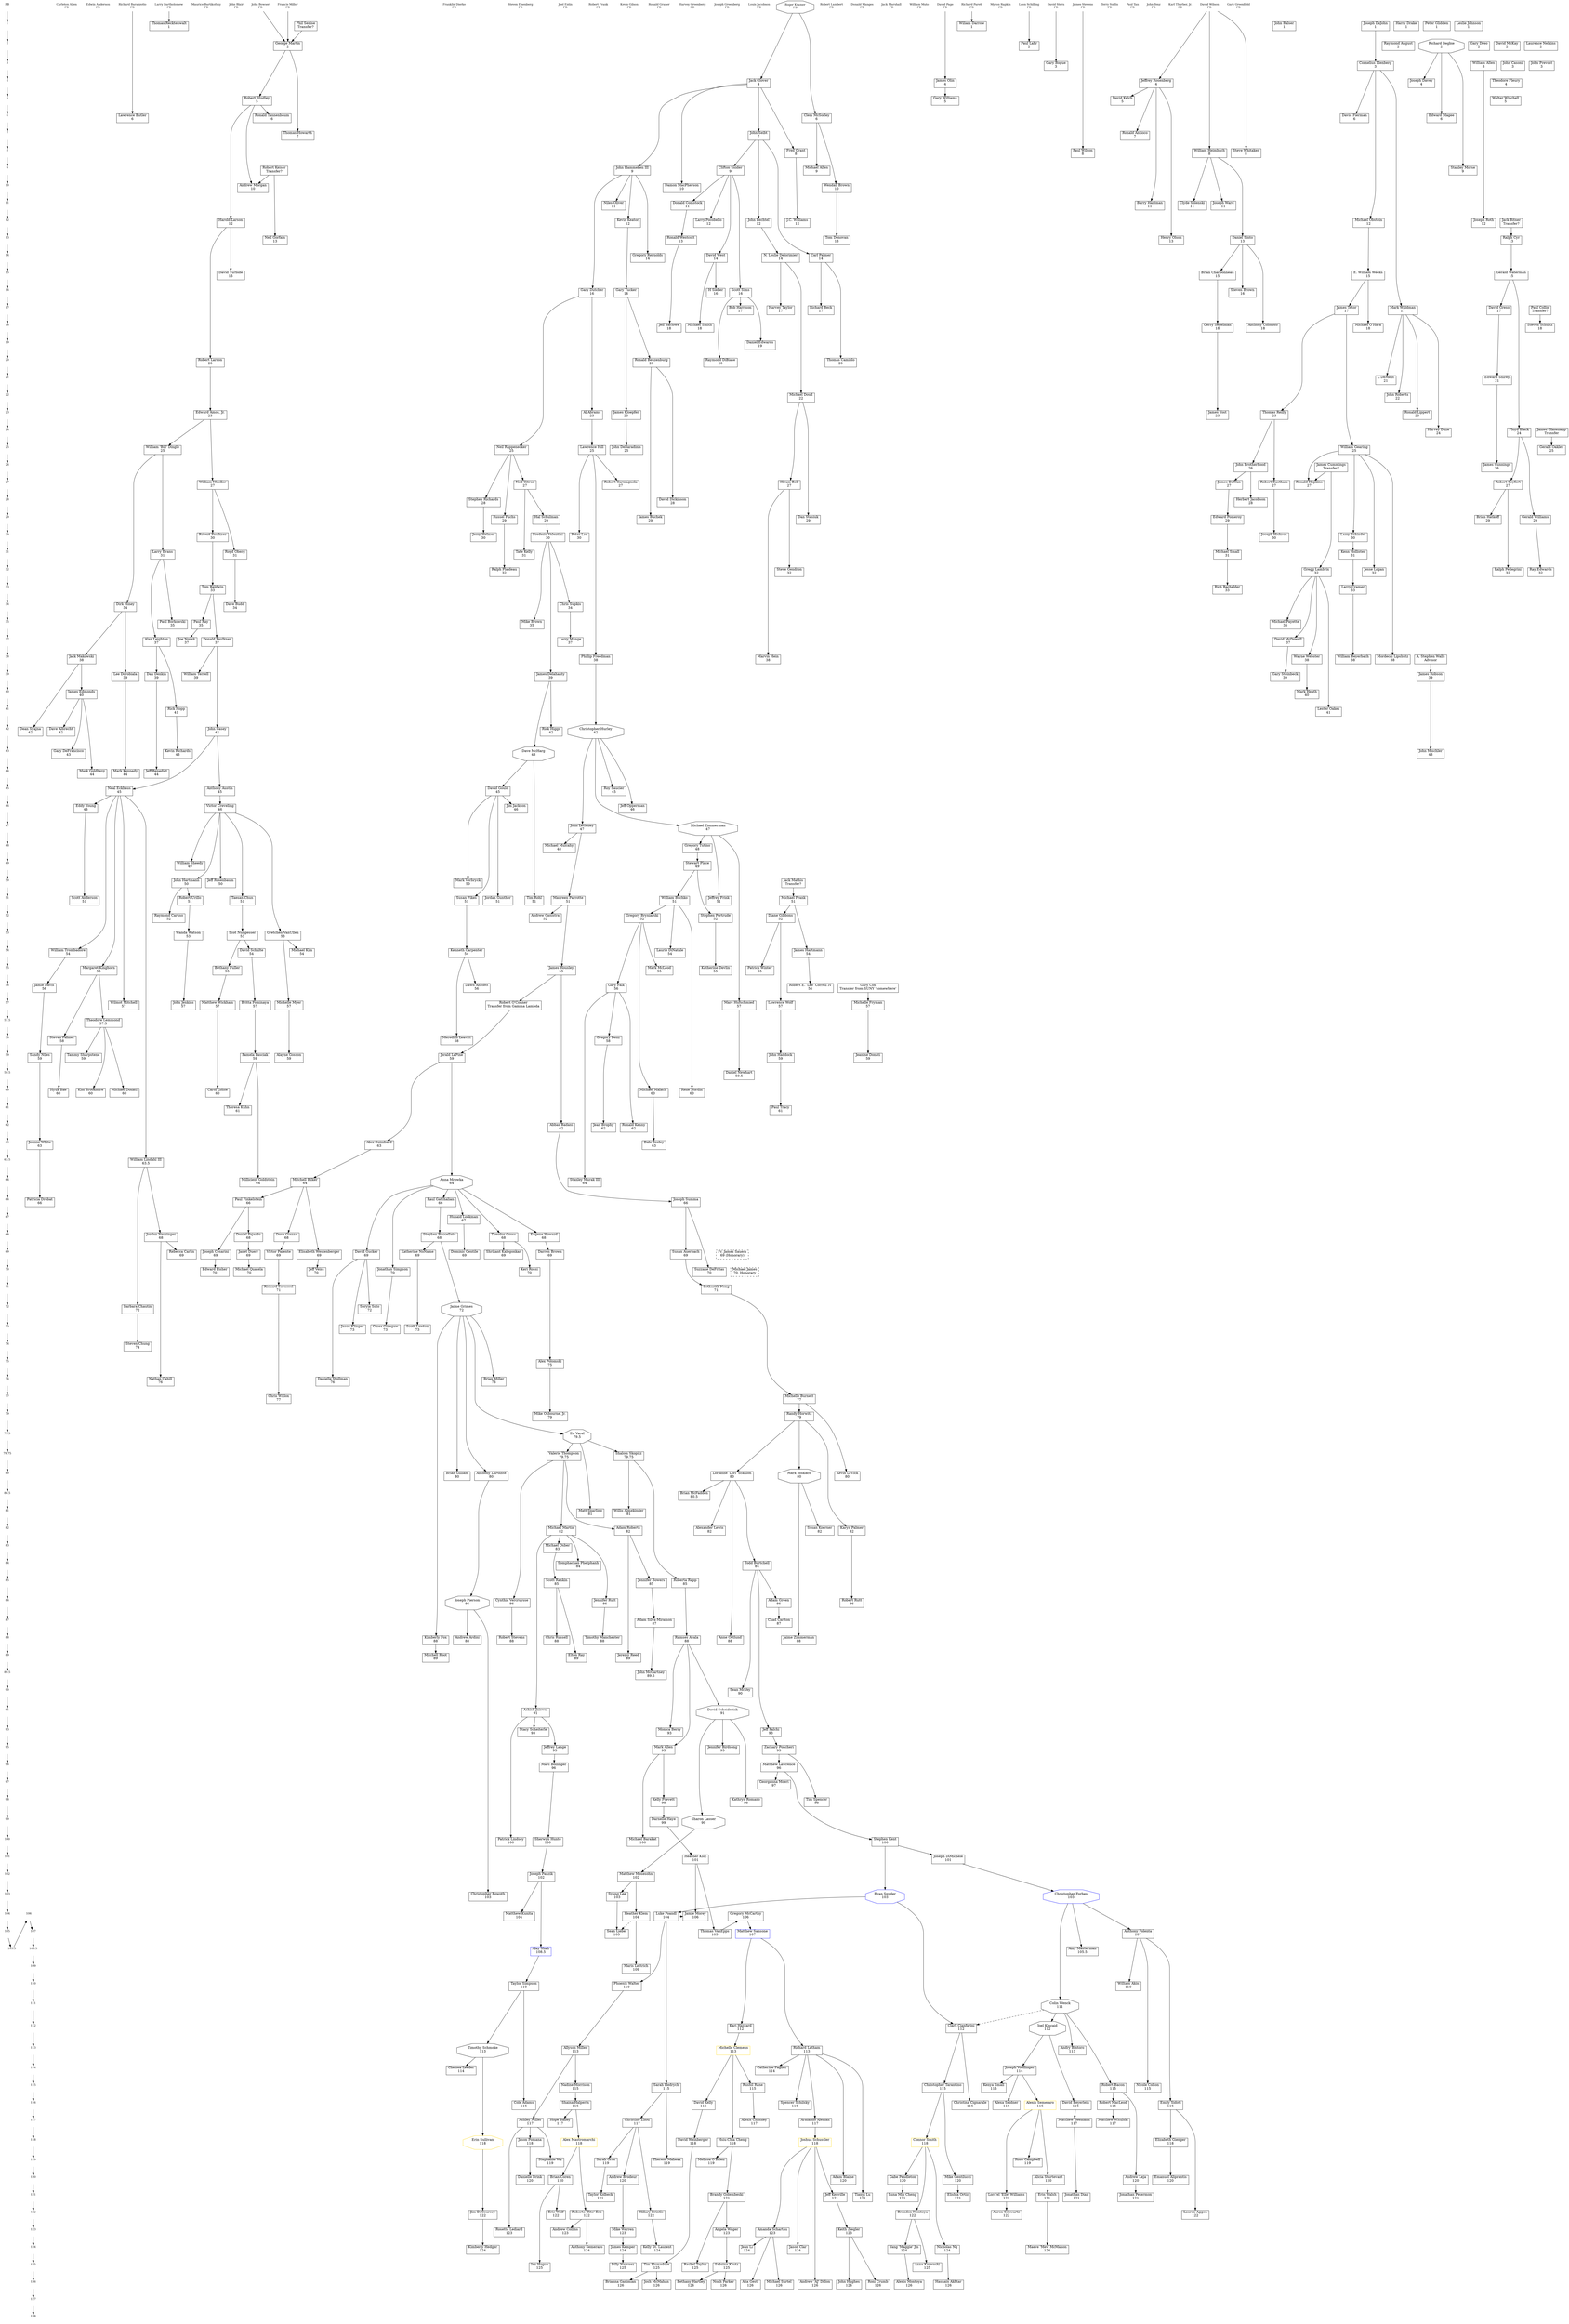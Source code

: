 	digraph FamilyTree{

	/* A few starter notes: Brother names can only be letters and _ no other punctuation or spaces. The basic order is establish the pledge class lines, list out the foudning brothers, associates brothers with their PC, establish the big to little links, apply nice labels to the PCs.*/

	//ranksep=.75; size = "7.5,7.5";
	{
	node [shape=plaintext, fontsize=12, labelloc=t];

	/* Side bar for the pledge classes */
	FB -> 1 -> 2 -> 3 -> 4 -> 5 -> 6 -> 7 -> 8 -> 9 -> 10 -> 11 -> 12 -> 13 -> 14 -> 15 -> 16 -> 17 -> 18 -> 19 -> 20 -> 21 -> 22 -> 23 -> 24 -> 25 -> 26 -> 27 -> 28 -> 29 -> 30 -> 31 -> 32 -> 33 -> 34 -> 35 -> 37 -> 38 -> 39 -> 40 -> 41 -> 42 -> 43 -> 44 -> 45 -> 46 -> 47 -> 48 -> 49 -> 50 -> 51 -> 52 -> 53 -> 54 -> 55 -> 56 -> 57 -> "57.5" -> 58 -> 59 -> "59.5" -> 60 -> 61 -> 62 -> 63 -> "63.5" -> 64 -> 66 -> 67 -> 68 -> 69 -> 70 -> 71 -> 72 -> 73 -> 74 -> 75 -> 76 -> 77 -> 79 -> "79.5" -> "79.75" -> 80 -> "80.5" -> 81 -> 82 -> 83 -> 84 -> 85 -> 86 -> 87 -> 88 -> 89 -> "89.5" -> 90 -> 91 -> 93 -> 95 -> 96 -> 97 -> 98 -> 99 -> 100 -> 101 -> 102 -> 103 -> 104 -> 105 -> "105.5" -> 106 -> 107 -> "108.5" -> 109 -> 110 -> 111 -> 112 -> 113 -> 114 -> 115 -> 116 -> 117 -> 118 -> 119 -> 120 -> 121 -> 122 -> 123 -> 124 -> 125 -> 126 -> 127 -> 128;


	/* First Pledge Class Brothers*/
	Carleton_Allen; Edwin_Anderson; Richard_Barazzotto; Larry_Bartholomew; Maurice_Bartikofsky; John_Blair; John_Bowser; Franklin_Dierke; Steven_Eisenberg; Joel_Entin; Robert_Frank; Kevin_Gilson; Ronald_Graner; Harvey_Greenberg; Joseph_Greenberg; Louis_Jacobson; Roger_Kramer; Robert_Lambert; Donald_Manges; Jack_Marshall; Francis_Millor; William_Muto; David_Page; Richard_Parett; Myron_Rapkin; Leon_Schilling; David_Stern; James_Stevens; Terry_Sutfin; Paul_Tan; John_Tenz; Karl_Thurber_Jr; David_Wilson; Gary_Greenfield;
	}

	/* Associating the brother with their pledge class */
	node [shape=box, labelloc=t];
	splines=curve;




	/* Establishing the big to little relationships */

	Larry_Bartholomew -> Thomas_Recktenwalt;
	John_Balser;
	Richard_Parett -> Wiliam_Darrow;
	Joseph_DeJohn;
	Harry_Drake;
	Peter_Glidden;
	Leslie_Johnson;
	Phil_Senise -> George_Martin;
	Francis_Millor -> George_Martin;
	John_Bowser -> George_Martin;
	Raymond_August;
	Richard_Begbie;
	Gary_Dreo;
	Leon_Schilling -> Paul_Lahr;
	David_McKay;
	Laurence_Nelkins;
	William_Allen;
	David_Stern -> Gary_Bogue;
	John_Casoni;
	Joseph_DeJohn -> Cornelius_Illenberg;
	John_Prevost;
	Roger_Kramer -> Jack_Glover;
	Richard_Begbie -> Joseph_Davey;
	Theodore_Fleury;
	David_Page -> James_Olin;
	David_Wilson -> Jeffrey_Rosenberg;
	Jeffrey_Rosenberg -> David_Kelch;
	George_Martin -> Robert_Studley;
	James_Olin -> Gary_Williams;
	Walter_Winchell;
	Roger_Kramer -> Clem_McSorley;
	Richard_Barazzotto -> Lawrence_Butler;
	Cornelius_Illenberg -> David_Fierman;
	Richard_Begbie -> Edward_Magee;
	Robert_Studley -> Ronald_Tannenbaum;
	Jack_Glover -> John_Seibt;
	Jeffrey_Rosenberg -> Ronald_Antioco;
	George_Martin -> Thomas_Howarth;
	James_Stevens -> Paul_Wilson;
	Jack_Glover -> Fred_Grant;
	David_Wilson -> William_Heimbach;
	David_Wilson -> Steve_Whitaker;
	Jack_Glover -> John_Hammeken_III;
	Clem_McSorley -> Michael_Allen;
	Richard_Begbie -> Stanley_Morse;
	John_Seibt -> Clifton_Snider;
	Robert_Studley -> Andrew_Morgan;
	Robert_Keiser -> Andrew_Morgan;
	Clem_McSorley -> Wendall_Brown;
	Jack_Glover -> Damon_MacPherson;
	Clifton_Snider -> Donald_Comstock;
	Jeffrey_Rosenberg -> Barry_Hartman;
	John_Hammeken_III -> Niles_Oliver;
	William_Heimbach -> Clyde_Solenski;
	William_Heimbach -> Joseph_Ward;
	John_Hammeken_III -> Kevin_Keator;
	John_Seibt -> John_Bechtel;
	Robert_Studley -> Harold_Larson;
	Cornelius_Illenberg -> Michael_Obstein;
	Clifton_Snider -> Larry_Pocobello;
	William_Allen -> Joseph_Roth;
	Fred_Grant -> JC_Williams;
	Jeffrey_Rosenberg -> Henry_Olson;
	Jack_Bitner -> Ralph_Cyr;
	Wendall_Brown -> Tom_Donovan;
	Robert_Keiser -> Neil_Gorfain;
	William_Heimbach -> Daniel_Sinto;
	Donald_Comstock -> Ronald_Westcott;
	John_Seibt -> Carl_Palmer;
	John_Bechtel -> N_Delorimier;
	John_Hammeken_III -> Gregory_Reynolds;
	Clifton_Snider -> David_West;
	Daniel_Sinto -> Brian_Charbonneau;
	Harold_Larson -> David_Turbide;
	Harold_Larson -> Robert_Larson;
	Ralph_Cyr -> Gerald_Waterman;
	Michael_Obstein -> E_William_Weeks;
	Clifton_Snider -> Scott_Sims;
	Daniel_Sinto -> Steven_Brown;
	John_Hammeken_III -> Gary_Dutcher;
	Gary_Dutcher -> Al_Abrams;
	David_West -> H_Sieber;
	Kevin_Keator -> Gary_Tucker;
	E_William_Weeks -> James_Tetor;
	Carl_Palmer -> Richard_Beck;
	Gerald_Waterman -> David_Greso;
	N_Delorimier -> Harvey_Taylor;
	Scott_Sims -> Bob_Harrison;
	Cornelius_Illenberg -> Mark_Waldman;
	Brian_Charbonneau -> Gerry_Segelman;
	Ronald_Westcott -> Jeff_Barlowe;
	Daniel_Sinto -> Anthony_Coloroso;
	E_William_Weeks -> Michael_OHara;
	Paul_Collin -> Steven_Schultz;
	David_West -> Michael_Smith;
	Scott_Sims -> Daniel_Edwards;
	Gary_Tucker -> Ronald_Beuzenburg;
	Carl_Palmer -> Thomas_Camiolo;
	Scott_Sims -> Raymond_DiBiase;
	Mark_Waldman -> L_DeMent;
	David_Greso -> Edward_Shirey;
	Mark_Waldman -> John_Roberts;
	N_Delorimier -> Michael_Doud;
	Gerry_Segelman -> James_Yost;
	Robert_Larson -> Edward_Amos_Jr;
	Gary_Tucker -> James_Kloepfer;
	Mark_Waldman -> Ronald_Lippert;
	James_Tetor -> Thomas_Reilly;
	Gerald_Waterman -> Floyd_Black;
	Mark_Waldman -> Harvey_Duze;
	James_Glasenapp -> Gerald_Oakley;
	James_Kloepfer -> John_DeBaradinis;
	Edward_Amos_Jr -> William_Dingle;
	James_Tetor -> William_Gearing;
	Al_Abrams -> Lawrence_Hill;
	Gary_Dutcher -> Neil_Rappenecker;
	Thomas_Reilly -> John_Brotherhood;
	Edward_Shirey -> James_Cunnings;
	Lawrence_Hill -> Robert_Carmagnola;
	Michael_Doud -> Hiram_Bell;
	Neil_Rappenecker -> Neil_Citron;
	John_Brotherhood -> James_DeWan;
	Thomas_Reilly -> Robert_Eastham;
	William_Gearing -> Ronald_Hopkins;
	James_Cummings -> Ronald_Hopkins;
	Edward_Amos_Jr -> William_Mueller;
	Floyd_Black -> Robert_Seyfert;
	Ronald_Beuzenburg -> David_Dickinson;
	John_Brotherhood -> Herbert_Jacobson;
	Neil_Rappenecker -> Stephen_Richards;
	Neil_Citron -> Hal_Schulman;
	Ronald_Beuzenburg -> James_Buchek;
	Neil_Rappenecker -> Russel_Fuchs;
	Robert_Seyfert -> Brian_Hatkoff;
	James_DeWan -> Edward_Pomeroy;
	Michael_Doud -> Dan_Stasiuk;
	Floyd_Black -> Gerald_Williams;
	Lawrence_Hill -> Peter_Los;
	Robert_Eastham -> Joseph_Hickson;
	William_Mueller -> Robert_Faulkner;
	Stephen_Richards -> Jerry_Helmer;
	William_Gearing -> Larry_Schindel;
	Hal_Schulman -> Frederic_Valentini;
	Neil_Citron -> Tate_Kelly;
	William_Dingle -> Larry_Evans;
	Larry_Schindel -> Kenn_Hollister;
	William_Mueller -> Royd_Oberg;
	Edward_Pomeroy -> Michael_Small;
	James_Cummings -> Gregg_Lambrix;
	Gerald_Williams -> Ray_Edwards;
	Hiram_Bell -> Steve_Gendron;
	William_Gearing -> Jesse_Logan;
	Robert_Seyfert -> Ralph_Pellegrini;
	Russel_Fuchs -> Ralph_Plaideau;
	Robert_Faulkner -> Tom_Baldwin;
	Kenn_Hollister -> Larry_Cramer;
	Michael_Small -> Rich_Bachelder;
	William_Dingle -> Dirk_Hiney;
	Royd_Oberg -> Dave_Budd;
	Frederic_Valentini -> Chris_Supkis;
	Larry_Evans -> Paul_Borkowski;
	Frederic_Valentini -> Mike_Brown;
	Gregg_Lambrix -> Michael_Payette;
	Tom_Baldwin -> Paul_Ray;
	Tom_Baldwin -> Donald_Faulkner;
	Gregg_Lambrix -> David_McDowell;
	Paul_Ray -> Joe_Novak;
	Larry_Evans -> Alan_Leighton;
	Chris_Supkis -> Larry_Mange;
	Gregg_Lambrix -> Wayne_Webster;
	Gregg_Lambrix -> Lester_Oakes;
	Lawrence_Hill -> Phillip_Freedman;
	Hiram_Bell -> Marvin_Hein;
	Larry_Cramer -> William_Beyerbach;
	Dirk_Hiney -> Jack_Makowski;
	William_Gearing -> Mordecai_Lipshutz;
	Alan_Leighton -> Dan_Denkin;
	Frederic_Valentini -> James_Delahanty;
	Dirk_Hiney -> Lee_Dorobiala;
	A_Stephen_Walls -> James_Robson;
	David_McDowell -> Gary_Steinbeck;
	Donald_Faulkner -> William_Terrell;
	Jack_Makowski -> James_Edmonds;
	Wayne_Webster -> Mark_Heath;
	Alan_Leighton -> Rick_Hopp;
	Jack_Makowski -> Dean_Syajna;
	James_Edmonds -> Dave_Albrecht;
	James_Delahanty -> Rick_Higgs;
	Donald_Faulkner -> John_Casey;
	Phillip_Freedman -> Christopher_Hurley;
	James_Delahanty -> Dave_McHarg;
	James_Edmonds -> Gary_DeFrancisco;
	James_Robson -> John_Mischler;
	Rick_Hopp -> Kevin_Richards;
	Dan_Denkin -> Jeff_Benedict;
	James_Edmonds -> Mark_Goldberg;
	Lee_Dorobiala -> Mark_Kennedy;
	John_Casey -> Anthony_Austin;
	John_Casey -> Neal_Eckhaus;
	Dave_McHarg -> David_Gould;
	Christopher_Hurley -> Roy_Saucier;
	Anthony_Austin -> Victor_Creveling;
	David_Gould -> Jim_Jackson;
	Christopher_Hurley -> Jeff_Opperman;
	Neal_Eckhaus -> Eddy_Young;
	Christopher_Hurley -> John_Letteney;
	Christopher_Hurley -> Michael_Zimmerman;
	John_Letteney -> Michael_Mulcahy;
	Michael_Zimmerman -> Gregory_Tutino;
	Gregory_Tutino -> Stewart_Place;
	Victor_Creveling -> William_Sheedy;
	Victor_Creveling -> John_Hartmann;
	Victor_Creveling -> Jeff_Rosenbaum;
	David_Gould -> Mark_Verbryck;
	David_Gould -> Susan_Fikes;
	Eddy_Young -> Scott_Anderson;
	Stewart_Place -> William_Buchko;
	Victor_Creveling -> Taesan_Chun;
	Michael_Zimmerman -> Jeffrey_Frink;
	Jack_Mathis -> Michael_Frank;
	David_Gould -> Jordan_Gunther;
	John_Letteney -> Maureen_Parrotte;
	Dave_McHarg -> Tim_Rohl;
	John_Hartmann -> Robert_Urillo;
	John_Hartmann -> Raymond_Caruso;
	William_Buchko -> Gregory_Bryniarski;
	Michael_Frank -> Diane_Gibbons;
	Maureen_Parrotte -> Andrew_Canistra;
	Stewart_Place -> Stephen_Portrude;
	Taesan_Chun -> Scot_Nungesser;
	Robert_Urillo -> Wanda_Watson;
	Victor_Creveling -> Gretchen_VanUllen;
	Susan_Fikes -> Kenneth_Carpenter;
	William_Buchko -> Laurie_DiNatale;
	Michael_Frank -> James_Hartmann;
	Gretchen_VanUllen -> Michael_Kim;
	Scot_Nungesser -> David_Schulte;
	Neal_Eckhaus -> William_Trombadore;
	Maureen_Parrotte -> James_Housley;
	Stephen_Portrude -> Katherine_Devlin;
	Scot_Nungesser -> Bethany_Fuller;
	Neal_Eckhaus -> Margaret_Kinghorn;
	Gregory_Bryniarski -> Mark_McLeod;
	Diane_Gibbons -> Patrick_Winter;
	Kenneth_Carpenter -> Dawn_Anstett;
	William_Trombadore -> Jamie_Davis;
	James_Hartmann -> Robert_E_Lee_Correll_IV;
	Gregory_Bryniarski -> Gary_Falk;
	David_Schulte -> Britta_Fominaya;
	Gary_Cox -> Michelle_Fryman;
	Michael_Zimmerman -> Marc_Hufschmied;
	Wanda_Watson -> John_Jenkins;
	Neal_Eckhaus -> Wilmot_Mitchell;
	Gretchen_VanUllen -> Michelle_Myer;
	Bethany_Fuller -> Matthew_Wickham;
	Diane_Gibbons -> Lawrence_Wolf;
	Margaret_Kinghorn -> Theodore_Lemmond;
	Gary_Falk -> Gregory_Benz;
	Kenneth_Carpenter -> Meredith_Leavitt;
	Margaret_Kinghorn -> Steven_Palmer;
	Michelle_Fryman -> Jeanine_Donati;
	Michelle_Myer -> Alayne_Gosson;
	Lawrence_Wolf -> John_Haddock;
	Robert_OConner -> Jerald_LaPine;
	Jamie_Davis -> Sandy_Niles;
	Britta_Fominaya -> Pamela_Pasciak;
	Theodore_Lemmond -> Tammy_Sharpstene;
	Marc_Hufschmied -> Daniel_Newhart;

	/* Problem Children */
	Phil_Senise [label="Phil Senise\nTransfer?", labelloc=t];
	Robert_Keiser [label="Robert Keiser\nTransfer?", labelloc=t];
	Jack_Bitner [label="Jack Bitner\nTransfer?", labelloc=t];
	Paul_Collin [label="Paul Collin\nTransfer?", labelloc=t];
	Robert_Larson [label="Robert Larson\n20", labelloc=t];
	James_Glasenapp [label="James Glasenapp\nTransfer", labelloc=t];
	Al_Abrams [label="Al Abrams\n23", labelloc=t];
	James_Cummings [label="James Cummings\nTransfer?", labelloc=t];
	A_Stephen_Walls [label="A. Stephen Walls\nAdvisor", labelloc=t];
	Jack_Mathis [label="Jack Mathis\nTransfer?", labelloc=t];
	Gary_Cox [label="Gary Cox\nTransfer from SUNY 'somewhere'", labelloc=t];
	Robert_OConner [label="Robert O'Conner\nTransfer from Gamma Lambda", labelloc=t];
	James_Housley -> Robert_OConner;
	//Slowly moving to a pledge-class based text layout. Make sure when adding to add entire pledge classes. Pledges who do not make Brotherhood should not appear on the family tree, but should be recorded in the book of life.

	/* PC 0 (Founding Brothers) */
	{rank = same; FB; Carleton_Allen; Edwin_Anderson; Richard_Barazzotto; Larry_Bartholomew; Maurice_Bartikofsky; John_Blair; John_Bowser; Franklin_Dierke; Steven_Eisenberg; Joel_Entin; Robert_Frank; Kevin_Gilson; Ronald_Graner; Harvey_Greenberg; Joseph_Greenberg; Louis_Jacobson; Roger_Kramer; Robert_Lambert; Donald_Manges; Jack_Marshall; Francis_Millor; William_Muto; David_Page; Richard_Parett; Myron_Rapkin; Leon_Schilling; David_Stern; James_Stevens; Terry_Sutfin; Paul_Tan; John_Tenz; Karl_Thurber_Jr; David_Wilson; Gary_Greenfield; }
		/* Bigs */
			/* THEY HAD NO BIGS YOU IDIOT */
		/* Labels */
			Carleton_Allen [label="Carleton Allen\nFB", labelloc=t];
			Edwin_Anderson [label="Edwin Anderson\nFB", labelloc=t];
			Richard_Barazzotto [label="Richard Barazzotto\nFB", labelloc=t];
			Larry_Bartholomew [label="Larry Bartholomew\nFB", labelloc=t];
			Maurice_Bartikofsky [label="Maurice Bartikofsky\nFB", labelloc=t];
			John_Blair [label="John Blair\nFB", labelloc=t];
			John_Bowser [label="John Bowser\nFB", labelloc=t];
			Franklin_Dierke [label="Franklin Dierke\nFB", labelloc=t];
			Steven_Eisenberg [label="Steven Eisenberg\nFB", labelloc=t];
			Joel_Entin [label="Joel Entin\nFB", labelloc=t];
			Robert_Frank [label="Robert Frank\nFB", labelloc=t];
			Kevin_Gilson [label="Kevin Gilson\nFB", labelloc=t];
			Ronald_Graner [label="Ronald Graner\nFB", labelloc=t];
			Harvey_Greenberg [label="Harvey Greenberg\nFB", labelloc=t];
			Joseph_Greenberg [label="Joseph Greenberg\nFB", labelloc=t];
			Louis_Jacobson [label="Louis Jacobson\nFB", labelloc=t];
			Roger_Kramer [label="Roger Kramer\nFB",shape=octagon, labelloc=t];
			Robert_Lambert [label="Robert Lambert\nFB", labelloc=t];
			Donald_Manges [label="Donald Manges\nFB", labelloc=t];
			Jack_Marshall [label="Jack Marshall\nFB", labelloc=t];
			Francis_Millor [label="Francis Millor\nFB", labelloc=t];
			William_Muto [label="William Muto\nFB", labelloc=t];
			David_Page [label="David Page\nFB", labelloc=t];
			Richard_Parett [label="Richard Parett\nFB", labelloc=t];
			Myron_Rapkin [label="Myron Rapkin\nFB", labelloc=t];
			Leon_Schilling [label="Leon Schilling\nFB", labelloc=t];
			David_Stern [label="David Stern\nFB", labelloc=t];
			James_Stevens [label="James Stevens\nFB", labelloc=t];
			Terry_Sutfin [label="Terry Sutfin\nFB", labelloc=t];
			Paul_Tan [label="Paul Tan\nFB", labelloc=t];
			John_Tenz [label="John Tenz\nFB", labelloc=t];
			Karl_Thurber_Jr [label="Karl Thurber, Jr.\nFB", labelloc=t];
			David_Wilson [label="David Wilson\nFB", labelloc=t];
			Gary_Greenfield [label="Gary Greenfield\nFB", labelloc=t];

	/* PC 1 */
	{rank = same; 1; Thomas_Recktenwalt; John_Balser; Wiliam_Darrow; Joseph_DeJohn; Harry_Drake; Peter_Glidden; Leslie_Johnson; }
		/* Bigs */
		/* Labels */
			Thomas_Recktenwalt [label="Thomas Recktenwalt\n1", labelloc=t];
			John_Balser [label="John Balser\n1", labelloc=t];
			Wiliam_Darrow [label="Wiliam Darrow\n1", labelloc=t];
			Joseph_DeJohn [label="Joseph DeJohn\n1", labelloc=t];
			Harry_Drake [label="Harry Drake\n1", labelloc=t];
			Peter_Glidden [label="Peter Glidden\n1", labelloc=t];
			Leslie_Johnson [label="Leslie Johnson\n1", labelloc=t];

	/* PC 2 */
	{rank = same; 2; George_Martin; Raymond_August; Richard_Begbie; Gary_Dreo; Paul_Lahr; David_McKay; Laurence_Nelkins; }
		/* Bigs */
		/* Labels */
			George_Martin [label="George Martin\n2", labelloc=t];
			Raymond_August [label="Raymond August\n2", labelloc=t];
			Richard_Begbie [label="Richard Begbie\n2",shape=octagon, labelloc=t];
			Gary_Dreo [label="Gary Dreo\n2", labelloc=t];
			Paul_Lahr [label="Paul Lahr\n2", labelloc=t];
			David_McKay [label="David McKay\n2", labelloc=t];
			Laurence_Nelkins [label="Laurence Nelkins\n2", labelloc=t];

	/* PC 3 */
	{rank = same; 3; William_Allen; Gary_Bogue; John_Casoni; Cornelius_Illenberg; John_Prevost; }
		/* Bigs */
		/* Labels */
			William_Allen [label="William Allen\n3", labelloc=t];
			Gary_Bogue [label="Gary Bogue\n3", labelloc=t];
			John_Casoni [label="John Casoni\n3", labelloc=t];
			Cornelius_Illenberg [label="Cornelius Illenberg\n3", labelloc=t];
			John_Prevost [label="John Prevost\n3", labelloc=t];

	/* PC 4 */
	{rank = same; 4; Jack_Glover; Joseph_Davey; Theodore_Fleury; James_Olin; Jeffrey_Rosenberg; }
		/* Bigs */
		/* Labels */
			Jack_Glover [label="Jack Glover\n4", labelloc=t];
			Joseph_Davey [label="Joseph Davey\n4", labelloc=t];
			Theodore_Fleury [label="Theodore Fleury\n4", labelloc=t];
			James_Olin [label="James Olin\n4", labelloc=t];
			Jeffrey_Rosenberg [label="Jeffrey Rosenberg\n4", labelloc=t];

	/* PC 5 */
	{rank = same; 5; David_Kelch; Robert_Studley; Gary_Williams; Walter_Winchell; }
		/* Bigs */
		/* Labels */
			David_Kelch [label="David Kelch\n5", labelloc=t];
			Robert_Studley [label="Robert Studley\n5", labelloc=t];
			Gary_Williams [label="Gary Williams\n5", labelloc=t];
			Walter_Winchell [label="Walter Winchell\n5", labelloc=t];

	/* PC 6 */
	{rank = same; 6; Clem_McSorley; Lawrence_Butler; David_Fierman; Edward_Magee; Ronald_Tannenbaum; }
		/* Bigs */
		/* Labels */
			Clem_McSorley [label="Clem McSorley\n6", labelloc=t];
			Lawrence_Butler [label="Lawrence Butler\n6", labelloc=t];
			David_Fierman [label="David Fierman\n6", labelloc=t];
			Edward_Magee [label="Edward Magee\n6", labelloc=t];
			Ronald_Tannenbaum [label="Ronald Tannenbaum\n6", labelloc=t];

	/* PC 7 */
	{rank = same; 7; John_Seibt; Ronald_Antioco; Thomas_Howarth; }
		/* Bigs */
		/* Labels */
			John_Seibt [label="John Seibt\n7", labelloc=t];
			Ronald_Antioco [label="Ronald Antioco\n7", labelloc=t];
			Thomas_Howarth [label="Thomas Howarth\n7", labelloc=t];

	/* PC 8 */
	{rank = same; 8; Paul_Wilson; Fred_Grant; William_Heimbach; Steve_Whitaker; }
		/* Bigs */
		/* Labels */
			Paul_Wilson [label="Paul Wilson\n8", labelloc=t];
			Fred_Grant [label="Fred Grant\n8", labelloc=t];
			William_Heimbach [label="William Heimbach\n8", labelloc=t];
			Steve_Whitaker [label="Steve Whitaker\n8", labelloc=t];

	/* PC 9 */
	{rank = same; 9; John_Hammeken_III; Michael_Allen; Stanley_Morse; Clifton_Snider; }
		/* Bigs */
		/* Labels */
			John_Hammeken_III [label="John Hammeken III\n9", labelloc=t];
			Michael_Allen [label="Michael Allen\n9", labelloc=t];
			Stanley_Morse [label="Stanley Morse\n9", labelloc=t];
			Clifton_Snider [label="Clifton Snider\n9", labelloc=t];

	/* PC 10 */
	{rank = same; 10; Andrew_Morgan; Wendall_Brown; Damon_MacPherson; }
		/* Bigs */
		/* Labels */
			Andrew_Morgan [label="Andrew Morgan\n10", labelloc=t];
			Wendall_Brown [label="Wendall Brown\n10", labelloc=t];
			Damon_MacPherson [label="Damon MacPherson\n10", labelloc=t];

	/* PC 11 */
	{rank = same; 11; Donald_Comstock; Barry_Hartman; Niles_Oliver; Clyde_Solenski; Joseph_Ward; }
		/* Bigs */
		/* Labels */
			Donald_Comstock [label="Donald Comstock\n11", labelloc=t];
			Barry_Hartman [label="Barry Hartman\n11", labelloc=t];
			Niles_Oliver [label="Niles Oliver\n11", labelloc=t];
			Clyde_Solenski [label="Clyde Solenski\n11", labelloc=t];
			Joseph_Ward [label="Joseph Ward\n11", labelloc=t];

	/* PC 12 */
	{rank = same; 12; Kevin_Keator; John_Bechtel; Harold_Larson; Michael_Obstein; Larry_Pocobello; Joseph_Roth; JC_Williams; }
		/* Bigs */
		/* Labels */
			Kevin_Keator [label="Kevin Keator\n12", labelloc=t];
			John_Bechtel [label="John Bechtel\n12", labelloc=t];
			Harold_Larson [label="Harold Larson\n12", labelloc=t];
			Michael_Obstein [label="Michael Obstein\n12", labelloc=t];
			Larry_Pocobello [label="Larry Pocobello\n12", labelloc=t];
			Joseph_Roth [label="Joseph Roth\n12", labelloc=t];
			JC_Williams [label="J.C. Williams\n12", labelloc=t];

	/* PC 13 */
	{rank = same; 13; Henry_Olson; Ralph_Cyr; Tom_Donovan; Neil_Gorfain; Daniel_Sinto; Ronald_Westcott; }
		/* Bigs */
		/* Labels */
			Henry_Olson [label="Henry Olson\n13", labelloc=t];
			Ralph_Cyr [label="Ralph Cyr\n13", labelloc=t];
			Tom_Donovan [label="Tom Donovan\n13", labelloc=t];
			Neil_Gorfain [label="Neil Gorfain\n13", labelloc=t];
			Daniel_Sinto [label="Daniel Sinto\n13", labelloc=t];
			Ronald_Westcott [label="Ronald Westcott\n13", labelloc=t];

	/* PC 14 */
	{rank = same; 14; Carl_Palmer; N_Delorimier; Gregory_Reynolds; David_West; }
		/* Bigs */
		/* Labels */
			Carl_Palmer [label="Carl Palmer\n14", labelloc=t];
			N_Delorimier [label="N. Leslie Delorimier\n14", labelloc=t];
			Gregory_Reynolds [label="Gregory Reynolds\n14", labelloc=t];
			David_West [label="David West\n14", labelloc=t];

	/* PC 15 */
	{rank = same; 15; Brian_Charbonneau; David_Turbide; Gerald_Waterman; E_William_Weeks; }
		/* Bigs */
		/* Labels */
			Brian_Charbonneau [label="Brian Charbonneau\n15", labelloc=t];
			David_Turbide [label="David Turbide\n15", labelloc=t];
			Gerald_Waterman [label="Gerald Waterman\n15", labelloc=t];
			E_William_Weeks [label="E. William Weeks\n15", labelloc=t];

	/* PC 16 */
	{rank = same; 16; Scott_Sims; Steven_Brown; Gary_Dutcher; H_Sieber; Gary_Tucker; }
		/* Bigs */
		/* Labels */
			Scott_Sims [label="Scott Sims\n16", labelloc=t];
			Steven_Brown [label="Steven Brown\n16", labelloc=t];
			Gary_Dutcher [label="Gary Dutcher\n16", labelloc=t];
			H_Sieber [label="H Sieber\n16", labelloc=t];
			Gary_Tucker [label="Gary Tucker\n16", labelloc=t];


	/* PC 17 */
	{rank = same; 17; James_Tetor; Richard_Beck; David_Greso; Harvey_Taylor; Bob_Harrison; Mark_Waldman; }
		/* Bigs */
		/* Labels */
			James_Tetor [label="James Tetor\n17", labelloc=t];
			Richard_Beck [label="Richard Beck\n17", labelloc=t];
			David_Greso [label="David Greso\n17", labelloc=t];
			Harvey_Taylor [label="Harvey Taylor\n17", labelloc=t];
			Bob_Harrison [label="Bob Harrison\n17", labelloc=t];
			Mark_Waldman [label="Mark Waldman\n17", labelloc=t];

	/* PC 18 */
	{rank = same; 18; Gerry_Segelman; Jeff_Barlowe; Anthony_Coloroso; Michael_OHara; Steven_Schultz; Michael_Smith; }
		/* Bigs */
		/* Labels */
			Gerry_Segelman [label="Gerry Segelman\n18", labelloc=t];
			Jeff_Barlowe [label="Jeff Barlowe\n18", labelloc=t];
			Anthony_Coloroso [label="Anthony Coloroso\n18", labelloc=t];
			Michael_OHara [label="Michael O'Hara\n18", labelloc=t];
			Steven_Schultz [label="Steven Schultz\n18", labelloc=t];
			Michael_Smith [label="Michael Smith\n18", labelloc=t];

	/* PC 19 */
	{rank = same; 19; Daniel_Edwards; }
		/* Bigs */
		/* Labels */
			Daniel_Edwards [label="Daniel Edwards\n19", labelloc=t];

	/* PC 20 */
	{rank = same; 20; Ronald_Beuzenburg; Thomas_Camiolo; Raymond_DiBiase; Robert_Larson; }
		/* Bigs */
		/* Labels */
			Ronald_Beuzenburg [label="Ronald Beuzenburg\n20", labelloc=t];
			Thomas_Camiolo [label="Thomas Camiolo\n20", labelloc=t];
			Raymond_DiBiase [label="Raymond DiBiase\n20", labelloc=t];

	/* PC 21 */
	{rank = same; 21; L_DeMent; Edward_Shirey; }
		/* Bigs */
		/* Labels */
			L_DeMent [label="L DeMent\n21", labelloc=t];
			Edward_Shirey [label="Edward Shirey\n21", labelloc=t];

	/* PC 22 */
	{rank = same; 22; John_Roberts; Michael_Doud; }
		/* Bigs */
		/* Labels */
			John_Roberts [label="John Roberts\n22", labelloc=t];
			Michael_Doud [label="Michael Doud\n22", labelloc=t];

	/* PC 23 */
	{rank = same; 23; James_Yost; Edward_Amos_Jr; James_Kloepfer; Ronald_Lippert; Thomas_Reilly; Al_Abrams; }
		/* Bigs */
		/* Labels */
			James_Yost [label="James Yost\n23", labelloc=t];
			Edward_Amos_Jr [label="Edward Amos, Jr.\n23", labelloc=t];
			James_Kloepfer [label="James Kloepfer\n23", labelloc=t];
			Ronald_Lippert [label="Ronald Lippert\n23", labelloc=t];
			Thomas_Reilly [label="Thomas Reilly\n23", labelloc=t];

	/* PC 24 */
	{rank = same; 24; Floyd_Black; Harvey_Duze; }
		/* Bigs */
		/* Labels */
			Floyd_Black [label="Floyd Black\n24", labelloc=t];
			Harvey_Duze [label="Harvey Duze\n24", labelloc=t];

	/* PC 25 */
	{rank = same; 25; Gerald_Oakley; John_DeBaradinis; William_Dingle; William_Gearing; Lawrence_Hill; Neil_Rappenecker; }
		/* Bigs */
		/* Labels */
			Gerald_Oakley [label="Gerald Oakley\n25", labelloc=t];
			John_DeBaradinis [label="John DeBaradinis\n25", labelloc=t];
			William_Dingle [label="William 'Bill' Dingle\n25", labelloc=t];
			William_Gearing [label="William Gearing\n25", labelloc=t];
			Lawrence_Hill [label="Lawrence Hill\n25", labelloc=t];
			Neil_Rappenecker [label="Neil Rappenecker\n25", labelloc=t];

	/* PC 26 */
	{rank = same; 26; John_Brotherhood; James_Cunnings; }
		/* Bigs */
		/* Labels */
			John_Brotherhood [label="John Brotherhood\n26", labelloc=t];
			James_Cunnings [label="James Cunnings\n26", labelloc=t];

	/* PC 27 */
	{rank = same; 27; Robert_Carmagnola; Hiram_Bell; Neil_Citron; James_DeWan; Robert_Eastham; Ronald_Hopkins; William_Mueller; Robert_Seyfert; }
		/* Bigs */
		/* Labels */
			Robert_Carmagnola [label="Robert Carmagnola\n27", labelloc=t];
			Hiram_Bell [label="Hiram Bell\n27", labelloc=t];
			Neil_Citron [label="Neil Citron\n27", labelloc=t];
			James_DeWan [label="James DeWan\n27", labelloc=t];
			Robert_Eastham [label="Robert Eastham\n27", labelloc=t];
			Ronald_Hopkins [label="Ronald Hopkins\n27", labelloc=t];
			William_Mueller [label="William Mueller\n27", labelloc=t];
			Robert_Seyfert [label="Robert Seyfert\n27", labelloc=t];

	/* PC 28 */
	{rank = same; 28; David_Dickinson; Herbert_Jacobson; Stephen_Richards; }
		/* Bigs */
		/* Labels */
			David_Dickinson [label="David Dickinson\n28", labelloc=t];
			Herbert_Jacobson [label="Herbert Jacobson\n28", labelloc=t];
			Stephen_Richards [label="Stephen Richards\n28", labelloc=t];

	/* PC 29 */
	{rank = same; 29; Hal_Schulman; James_Buchek; Russel_Fuchs; Brian_Hatkoff; Edward_Pomeroy; Dan_Stasiuk; Gerald_Williams; }
		/* Bigs */
		/* Labels */
			Hal_Schulman [label="Hal Schulman\n29", labelloc=t];
			James_Buchek [label="James Buchek\n29", labelloc=t];
			Russel_Fuchs [label="Russel Fuchs\n29", labelloc=t];
			Brian_Hatkoff [label="Brian Hatkoff\n29", labelloc=t];
			Edward_Pomeroy [label="Edward Pomeroy\n29", labelloc=t];
			Dan_Stasiuk [label="Dan Stasiuk\n29", labelloc=t];
			Gerald_Williams [label="Gerald Williams\n29", labelloc=t];

	/* PC 30 */
	{rank = same; 30; Peter_Los; Joseph_Hickson; Robert_Faulkner; Jerry_Helmer; Larry_Schindel; Frederic_Valentini; }
		/* Bigs */
		/* Labels */
			Peter_Los [label="Peter Los\n30", labelloc=t];
			Joseph_Hickson [label="Joseph Hickson\n30", labelloc=t];
			Robert_Faulkner [label="Robert Faulkner\n30", labelloc=t];
			Jerry_Helmer [label="Jerry Helmer\n30", labelloc=t];
			Larry_Schindel [label="Larry Schindel\n30", labelloc=t];
			Frederic_Valentini [label="Frederic Valentini\n30", labelloc=t];

	/* PC 31 */
	{rank = same; 31; Tate_Kelly; Larry_Evans; Kenn_Hollister; Royd_Oberg; Michael_Small; }
		/* Bigs */
		/* Labels */
			Tate_Kelly [label="Tate Kelly\n31", labelloc=t];
			Larry_Evans [label="Larry Evans\n31", labelloc=t];
			Kenn_Hollister [label="Kenn Hollister\n31", labelloc=t];
			Royd_Oberg [label="Royd Oberg\n31", labelloc=t];
			Michael_Small [label="Michael Small\n31", labelloc=t];

	/* PC 32 */
	{rank = same; 32; Gregg_Lambrix; Ray_Edwards; Steve_Gendron; Jesse_Logan; Ralph_Pellegrini; Ralph_Plaideau; }
		/* Bigs */
		/* Labels */
			Gregg_Lambrix [label="Gregg Lambrix\n32", labelloc=t];
			Ray_Edwards [label="Ray Edwards\n32", labelloc=t];
			Steve_Gendron [label="Steve Gendron\n32", labelloc=t];
			Jesse_Logan [label="Jesse Logan\n32", labelloc=t];
			Ralph_Pellegrini [label="Ralph Pellegrini\n32", labelloc=t];
			Ralph_Plaideau [label="Ralph Plaideau\n32", labelloc=t];

	/* PC 33 */
	{rank = same; 33; Tom_Baldwin; Larry_Cramer; Rich_Bachelder; }
		/* Bigs */
		/* Labels */
			Tom_Baldwin [label="Tom Baldwin\n33", labelloc=t];
			Larry_Cramer [label="Larry Cramer\n33", labelloc=t];
			Rich_Bachelder [label="Rich Bachelder\n33", labelloc=t];

	/* PC 34 */
	{rank = same; 34; Dirk_Hiney; Dave_Budd; Chris_Supkis; }
		/* Bigs */
		/* Labels */
			Dirk_Hiney [label="Dirk Hiney\n34", labelloc=t];
			Dave_Budd [label="Dave Budd\n34", labelloc=t];
			Chris_Supkis [label="Chris Supkis\n34", labelloc=t];

	/* PC 35 */
	{rank = same; 35; Paul_Borkowski; Mike_Brown; Michael_Payette; Paul_Ray; }
		/* Bigs */
		/* Labels */
			Paul_Borkowski [label="Paul Borkowski\n35", labelloc=t];
			Mike_Brown [label="Mike Brown\n35", labelloc=t];
			Michael_Payette [label="Michael Payette\n35", labelloc=t];
			Paul_Ray [label="Paul Ray\n35", labelloc=t];

	/* PC 37 */
	{rank = same; 37; Donald_Faulkner; David_McDowell; Joe_Novak; Alan_Leighton; Larry_Mange; }
		/* Bigs */
		/* Labels */
			Donald_Faulkner [label="Donald Faulkner\n37", labelloc=t];
			David_McDowell [label="David McDowell\n37", labelloc=t];
			Joe_Novak [label="Joe Novak\n37", labelloc=t];
			Alan_Leighton [label="Alan Leighton\n37", labelloc=t];
			Larry_Mange [label="Larry Mange\n37", labelloc=t];

	/* PC 38 */
	{rank = same; 38; Wayne_Webster; Phillip_Freedman; Marvin_Hein; William_Beyerbach; Jack_Makowski; Mordecai_Lipshutz; }
		/* Bigs */
		/* Labels */
			Wayne_Webster [label="Wayne Webster\n38", labelloc=t];
			Phillip_Freedman [label="Phillip Freedman\n38", labelloc=t];
			Marvin_Hein [label="Marvin Hein\n38", labelloc=t];
			William_Beyerbach [label="William Beyerbach\n38", labelloc=t];
			Jack_Makowski [label="Jack Makowski\n38", labelloc=t];
			Mordecai_Lipshutz [label="Mordecai Lipshutz\n38", labelloc=t];

	/* PC 39 */
	{rank = same; 39; Dan_Denkin; James_Delahanty; Lee_Dorobiala; James_Robson; Gary_Steinbeck; William_Terrell; }
		/* Bigs */
		/* Labels */
			Dan_Denkin [label="Dan Denkin\n39", labelloc=t];
			James_Delahanty [label="James Delahanty\n39", labelloc=t];
			Lee_Dorobiala [label="Lee Dorobiala\n39", labelloc=t];
			James_Robson [label="James Robson\n39", labelloc=t];
			Gary_Steinbeck [label="Gary Steinbeck\n39", labelloc=t];
			William_Terrell [label="William Terrell\n39", labelloc=t];

	/* PC 40 */
	{rank = same; 40; James_Edmonds; Mark_Heath; }
		/* Bigs */
		/* Labels */
			James_Edmonds [label="James Edmonds\n40", labelloc=t];
			Mark_Heath [label="Mark Heath\n40", labelloc=t];

	/* PC 41 */
	{rank = same; 41; Rick_Hopp; Lester_Oakes; }
		/* Bigs */
		/* Labels */
			Rick_Hopp [label="Rick Hopp\n41", labelloc=t];
			Lester_Oakes [label="Lester Oakes\n41", labelloc=t];

	/* PC 42 */
	{rank = same; 42; Dean_Syajna; Dave_Albrecht; Rick_Higgs; John_Casey; Christopher_Hurley; }
		/* Bigs */
		/* Labels */
			Dean_Syajna [label="Dean Syajna\n42", labelloc=t];
			Dave_Albrecht [label="Dave Albrecht\n42", labelloc=t];
			Rick_Higgs [label="Rick Higgs\n42", labelloc=t];
			John_Casey [label="John Casey\n42", labelloc=t];
			Christopher_Hurley [label="Christopher Hurley\n42",shape=octagon, labelloc=t];

	/* PC 43 */
	{rank = same; 43; Dave_McHarg; Gary_DeFrancisco; John_Mischler; Kevin_Richards; }
		/* Bigs */
		/* Labels */
			Dave_McHarg [label="Dave McHarg\n43",shape=octagon, labelloc=t];
			Gary_DeFrancisco [label="Gary DeFrancisco\n43", labelloc=t];
			John_Mischler [label="John Mischler\n43", labelloc=t];
			Kevin_Richards [label="Kevin Richards\n43", labelloc=t];

	/* PC 44 */
	{rank = same; 44; Jeff_Benedict; Mark_Goldberg; Mark_Kennedy; }
		/* Bigs */
		/* Labels */
			Jeff_Benedict [label="Jeff Benedict\n44", labelloc=t];
			Mark_Goldberg [label="Mark Goldberg\n44", labelloc=t];
			Mark_Kennedy [label="Mark Kennedy\n44", labelloc=t];

	/* PC 45 */
	{rank = same; 45; Anthony_Austin; Neal_Eckhaus; David_Gould; Roy_Saucier; }
		/* Bigs */
		/* Labels */
			Anthony_Austin [label="Anthony Austin\n45", labelloc=t];
			Neal_Eckhaus [label="Neal Eckhaus\n45", labelloc=t];
			David_Gould [label="David Gould\n45", labelloc=t];
			Roy_Saucier [label="Roy Saucier\n45", labelloc=t];

	/* PC 46 */
	{rank = same; 46; Victor_Creveling; Jim_Jackson; Jeff_Opperman; Eddy_Young; }
		/* Bigs */
		/* Labels */
			Victor_Creveling [label="Victor Creveling\n46", labelloc=t];
			Jim_Jackson [label="Jim Jackson\n46", labelloc=t];
			Jeff_Opperman [label="Jeff Opperman\n46", labelloc=t];
			Eddy_Young [label="Eddy Young\n46", labelloc=t];

	/* PC 47 */
	{rank = same; 47; John_Letteney; Michael_Zimmerman; }
		/* Bigs */
		/* Labels */
			John_Letteney [label="John Letteney\n47", labelloc=t];
			Michael_Zimmerman [label="Michael Zimmerman\n47",shape=octagon, labelloc=t];

	/* PC 48 */
	{rank = same; 48; Michael_Mulcahy; Gregory_Tutino; }
		/* Bigs */
		/* Labels */
			Michael_Mulcahy [label="Michael Mulcahy\n48", labelloc=t];
			Gregory_Tutino [label="Gregory Tutino\n48", labelloc=t];

	/* PC 49 */
	{rank = same; 49; Stewart_Place; William_Sheedy; }
		/* Bigs */
		/* Labels */
			Stewart_Place [label="Stewart Place\n49", labelloc=t];
			William_Sheedy [label="William Sheedy\n49", labelloc=t];
	

	/* PC 50 */
	{rank = same; 50; John_Hartmann; Jeff_Rosenbaum; Mark_Verbryck; }
		/* Bigs */
		/* Labels */
			John_Hartmann [label="John Hartmann\n50", labelloc=t];
			Jeff_Rosenbaum [label="Jeff Rosenbaum\n50", labelloc=t];
			Mark_Verbryck [label="Mark Verbryck\n50", labelloc=t];

	/* PC 51 */
	{rank = same; 51; Susan_Fikes; Scott_Anderson; William_Buchko; Taesan_Chun; Jeffrey_Frink; Michael_Frank; Jordan_Gunther; Maureen_Parrotte; Tim_Rohl; Robert_Urillo; }
		/* Bigs */
		/* Labels */
			Susan_Fikes [label="Susan Fikes\n51", labelloc=t];
			Scott_Anderson [label="Scott Anderson\n51", labelloc=t];
			William_Buchko [label="William Buchko\n51", labelloc=t];
			Taesan_Chun [label="Taesan Chun\n51", labelloc=t];
			Jeffrey_Frink [label="Jeffrey Frink\n51", labelloc=t];
			Michael_Frank [label="Michael Frank\n51", labelloc=t];
			Jordan_Gunther [label="Jordan Gunther\n51", labelloc=t];
			Maureen_Parrotte [label="Maureen Parrotte\n51", labelloc=t];
			Tim_Rohl [label="Tim Rohl\n51", labelloc=t];
			Robert_Urillo [label="Robert Urillo\n51", labelloc=t];

	/* PC 52 */
	{rank = same; 52; Raymond_Caruso; Gregory_Bryniarski; Diane_Gibbons; Andrew_Canistra; Stephen_Portrude; }
		/* Bigs */
		/* Labels */
			Raymond_Caruso [label="Raymond Caruso\n52", labelloc=t];
			Gregory_Bryniarski [label="Gregory Bryniarski\n52", labelloc=t];
			Diane_Gibbons [label="Diane Gibbons\n52", labelloc=t];
			Andrew_Canistra [label="Andrew Canistra\n52", labelloc=t];
			Stephen_Portrude [label="Stephen Portrude\n52", labelloc=t];

	/* PC 53 */
	{rank = same; 53; Scot_Nungesser; Wanda_Watson; Gretchen_VanUllen; }
		/* Bigs */
		/* Labels */
			Scot_Nungesser [label="Scot Nungesser\n53", labelloc=t];
			Wanda_Watson [label="Wanda Watson\n53", labelloc=t];
			Gretchen_VanUllen [label="Gretchen VanUllen\n53", labelloc=t];	

	/* PC 54 */
	{rank = same; 54; Kenneth_Carpenter; Laurie_DiNatale; James_Hartmann; Michael_Kim; David_Schulte; William_Trombadore; }
		/* Bigs */
		/* Labels */
			Kenneth_Carpenter [label="Kenneth Carpenter\n54", labelloc=t];
			Laurie_DiNatale [label="Laurie DiNatale\n54", labelloc=t];
			James_Hartmann [label="James Hartmann\n54", labelloc=t];
			Michael_Kim [label="Michael Kim\n54", labelloc=t];
			David_Schulte [label="David Schulte\n54", labelloc=t];
			William_Trombadore [label="William Trombadore\n54", labelloc=t];

	/* PC 55 */
	{rank = same; 55; James_Housley; Katherine_Devlin; Bethany_Fuller; Margaret_Kinghorn; Mark_McLeod; Patrick_Winter; }
		/* Bigs */
		/* Labels */
			James_Housley [label="James Housley\n55", labelloc=t];
			Katherine_Devlin [label="Katherine Devlin\n55", labelloc=t];
			Bethany_Fuller [label="Bethany Fuller\n55", labelloc=t];
			Margaret_Kinghorn [label="Margaret Kinghorn\n55", labelloc=t];
			Mark_McLeod [label="Mark McLeod\n55", labelloc=t];
			Patrick_Winter [label="Patrick Winter\n55", labelloc=t];

	/* PC 56 */
	{rank = same; 56; Dawn_Anstett; Jamie_Davis; Robert_E_Lee_Correll_IV; Gary_Falk; }
		/* Bigs */
		/* Labels */
			Dawn_Anstett [label="Dawn Anstett\n56", labelloc=t];
			Jamie_Davis [label="Jamie Davis\n56", labelloc=t];
			Robert_E_Lee_Correll_IV [label="Robert E. 'Lee' Correll IV\n56", labelloc=t];
			Gary_Falk [label="Gary Falk\n56", labelloc=t];

	/* PC 57 */
	{rank = same; 57; Britta_Fominaya; Michelle_Fryman; Marc_Hufschmied; John_Jenkins; Wilmot_Mitchell; Michelle_Myer; Matthew_Wickham; Lawrence_Wolf; }
		/* Bigs */
		/* Labels */
			Britta_Fominaya [label="Britta Fominaya\n57", labelloc=t];
			Michelle_Fryman [label="Michelle Fryman\n57", labelloc=t];
			Marc_Hufschmied [label="Marc Hufschmied\n57", labelloc=t];
			John_Jenkins [label="John Jenkins\n57", labelloc=t];
			Wilmot_Mitchell [label="Wilmot Mitchell\n57", labelloc=t];
			Michelle_Myer [label="Michelle Myer\n57", labelloc=t];
			Matthew_Wickham [label="Matthew Wickham\n57", labelloc=t];
			Lawrence_Wolf [label="Lawrence Wolf\n57", labelloc=t];

	/* PC "57.5" */
	{rank = same; "57.5"; Theodore_Lemmond; }
		/* Bigs */
		/* Labels */
			Theodore_Lemmond [label="Theodore Lemmond\n57.5", labelloc=t];

	/* PC 58 */
	{rank = same; 58; Gregory_Benz; Meredith_Leavitt; Steven_Palmer; }
		/* Bigs */
		/* Labels */
			Gregory_Benz [label="Gregory Benz\n58", labelloc=t];
			Meredith_Leavitt [label="Meredith Leavitt\n58", labelloc=t];
			Steven_Palmer [label="Steven Palmer\n58", labelloc=t];

	/* PC 59 */
	{rank = same; 59; Jeanine_Donati; Alayne_Gosson; John_Haddock; Jerald_LaPine; Sandy_Niles; Pamela_Pasciak; Tammy_Sharpstene; }
		/* Bigs */
		/* Labels */
			Jeanine_Donati [label="Jeanine Donati\n59", labelloc=t];
			Alayne_Gosson [label="Alayne Gosson\n59", labelloc=t];
			John_Haddock [label="John Haddock\n59", labelloc=t];
			Jerald_LaPine [label="Jerald LaPine\n59", labelloc=t];
			Sandy_Niles [label="Sandy Niles\n59", labelloc=t];
			Pamela_Pasciak [label="Pamela Pasciak\n59", labelloc=t];
			Tammy_Sharpstene [label="Tammy Sharpstene\n59", labelloc=t];

	/* PC "59.5" */
	{rank = same; "59.5"; Daniel_Newhart; }
		/* Bigs */
		/* Labels */
			Daniel_Newhart [label="Daniel Newhart\n59.5", labelloc=t];


	/* PC 60 */
	{rank = same; 60; Hyuk_Bae; Kim_Brookmire; Michael_Donati; Carol_Lohse; Michael_Malach; Rene_Nordin; }
		/* Bigs */
			Steven_Palmer -> Hyuk_Bae;
			Theodore_Lemmond -> Kim_Brookmire;
			Theodore_Lemmond -> Michael_Donati;
			Matthew_Wickham -> Carol_Lohse;
			Gregory_Bryniarski -> Michael_Malach;
			William_Buchko -> Rene_Nordin;
		/* Labels */
			Hyuk_Bae [label="Hyuk Bae\n60", labelloc=t];
			Kim_Brookmire [label="Kim Brookmire\n60", labelloc=t];
			Michael_Donati [label="Michael Donati\n60", labelloc=t];
			Carol_Lohse [label="Carol Lohse\n60", labelloc=t];
			Michael_Malach [label="Michael Malach\n60", labelloc=t];
			Rene_Nordin [label="Rene Nordin\n60", labelloc=t];

	/* PC 61 */
	{rank = same; 61; Theresa_Kuhn; Paul_Tracy; }
		/* Bigs */
			Pamela_Pasciak -> Theresa_Kuhn;
			John_Haddock -> Paul_Tracy;
		/* Labels */
			Theresa_Kuhn [label="Theresa Kuhn\n61", labelloc=t];
			Paul_Tracy [label="Paul Tracy\n61", labelloc=t];

	/* PC 62 */
	{rank = same; 62; Abbas_Badani; Jean_Brophy; Ronald_Kenny; }
		/* Bigs */
			James_Housley -> Abbas_Badani;
			Gregory_Benz -> Jean_Brophy;
			Gary_Falk -> Ronald_Kenny;
		/* Labels */
			Abbas_Badani [label="Abbas Badani\n62", labelloc=t];
			Jean_Brophy [label="Jean Brophy\n62", labelloc=t];
			Ronald_Kenny [label="Ronald Kenny\n62", labelloc=t];

	/* PC 63 */
	{rank = same; 63; Alex_Guimbard; Dale_Seeley; Jeanne_White; }
		/* Bigs */
			Jerald_LaPine -> Alex_Guimbard;
			Michael_Malach -> Dale_Seeley;
			Sandy_Niles -> Jeanne_White;
		/* Labels */
			Alex_Guimbard [label="Alex Guimbard\n63", labelloc=t];
			Dale_Seeley [label="Dale Seeley\n63", labelloc=t];
			Jeanne_White [label="Jeanne White\n63", labelloc=t];

	/* PC "63.5" */
	{rank = same; "63.5"; William_Lindahl_III; }
		/* Bigs */
			Neal_Eckhaus -> William_Lindahl_III;
		/* Labels */
			William_Lindahl_III [label="William Lindahl III\n63.5", labelloc=t];

	/* PC 64 */
	{rank = same; 64; Mitchell_Bilker; Millicient_Goldstein; Anna_Mrowka; Stanley_Murak_III; }
		/* Bigs */
			Alex_Guimbard -> Mitchell_Bilker;
			Pamela_Pasciak -> Millicient_Goldstein;
			Jerald_LaPine -> Anna_Mrowka;
			Gary_Falk -> Stanley_Murak_III;
		/* Labels */
			Mitchell_Bilker [label="Mitchell Bilker\n64", labelloc=t];
			Millicient_Goldstein [label="Millicient Goldstein\n64", labelloc=t];
			Anna_Mrowka [label="Anna Mrowka\n64",shape=octagon, labelloc=t];
			Stanley_Murak_III [label="Stanley Murak III\n64", labelloc=t];

	/* PC 66 */
	{rank = same; 66; Patricia_Drobat; Paul_Finkelstein; Raul_Gatchalian; Joseph_Summa; }
		/* Bigs */
			Jeanne_White -> Patricia_Drobat;
			Mitchell_Bilker -> Paul_Finkelstein;
			Anna_Mrowka -> Raul_Gatchalian;
			Abbas_Badani -> Joseph_Summa;
		/* Labels */
			Patricia_Drobat [label="Patricia Drobat\n66", labelloc=t];
			Paul_Finkelstein [label="Paul Finkelstein\n66", labelloc=t];
			Raul_Gatchalian [label="Raul Gatchalian\n66", labelloc=t];
			Joseph_Summa [label="Joseph Summa\n66", labelloc=t];

	/* PC 67 */
	{rank = same; 67; Hunaid_Lookman; }
		/* Bigs */
			Anna_Mrowka -> Hunaid_Lookman;
		/* Labels */
			Hunaid_Lookman [label="Hunaid Lookman\n67", labelloc=t];

	/* PC 68 */
	{rank = same; 68; Stephen_Buccellato; Dave_Gianna; Daniel_Fajardo; Theodor_Gross; Eugene_Howard; Jordan_Neuringer; }
		/* Bigs */
			Raul_Gatchalian -> Stephen_Buccellato;
			Mitchell_Bilker -> Dave_Gianna;
			Paul_Finkelstein -> Daniel_Fajardo;
			Anna_Mrowka -> Theodor_Gross;
			Anna_Mrowka -> Eugene_Howard;
			William_Lindahl_III -> Jordan_Neuringer;
		/* Labels */
			Stephen_Buccellato [label="Stephen Buccellato\n68", labelloc=t];
			Dave_Gianna [label="Dave Gianna\n68", labelloc=t];
			Daniel_Fajardo [label="Daniel Fajardo\n68", labelloc=t];
			Theodor_Gross [label="Theodor Gross\n68", labelloc=t];
			Eugene_Howard [label="Eugene Howard\n68", labelloc=t];
			Jordan_Neuringer [label="Jordan Neuringer\n68", labelloc=t];

	/* PC 69 */
	{rank = same; 69; Susan_Auerbach; Darren_Brown; Rebecca_Carlin; Joseph_Cesarini; Janet_Duerr; Dominic_Gentile; David_Gucker; Shrikant_Kalegonkar; Victor_Parente; Katherine_; Elisabeth_Westenberger; Fr_James_Sauers; }
		/* Bigs */
			Joseph_Summa -> Susan_Auerbach;
			Eugene_Howard -> Darren_Brown;
			Jordan_Neuringer -> Rebecca_Carlin;
			Paul_Finkelstein -> Joseph_Cesarini;
			Daniel_Fajardo -> Janet_Duerr;
			Hunaid_Lookman -> Dominic_Gentile;
			Anna_Mrowka -> David_Gucker;
			Theodor_Gross -> Shrikant_Kalegonkar;
			Dave_Gianna -> Victor_Parente;
			Stephen_Buccellato -> Katherine_;
			Mitchell_Bilker -> Elisabeth_Westenberger;
			Fr_James_Sauers;
		/* Labels */
			Susan_Auerbach [label="Susan Auerbach\n69", labelloc=t];
			Darren_Brown [label="Darren Brown\n69", labelloc=t];
			Rebecca_Carlin [label="Rebecca Carlin\n69", labelloc=t];
			Joseph_Cesarini [label="Joseph Cesarini\n69", labelloc=t];
			Janet_Duerr [label="Janet Duerr\n69", labelloc=t];
			Dominic_Gentile [label="Dominic Gentile\n69", labelloc=t];
			David_Gucker [label="David Gucker\n69", labelloc=t];
			Shrikant_Kalegonkar [label="Shrikant Kalegonkar\n69", labelloc=t];
			Victor_Parente [label="Victor Parente\n69", labelloc=t];
			Katherine_ [label="Katherine NoName\n69", labelloc=t];
			Elisabeth_Westenberger [label="Elisabeth Westenberger\n69", labelloc=t];
			Fr_James_Sauers [label="Fr. James Sauers\n69 (Honorary)",style=dashed, labelloc=t];

	/* PC 70 */
	{rank = same; 70; Suzzane_DeFritas; Edward_Fisher; Jonathan_Simpson; Michael_Quatela; Keri_Rossi; Jeff_Veiss; Michael_James; }
		/* Bigs */
			Joseph_Summa -> Suzzane_DeFritas;
			Joseph_Cesarini -> Edward_Fisher;
			Anna_Mrowka -> Jonathan_Simpson;
			Janet_Duerr -> Michael_Quatela;
			Theodor_Gross -> Keri_Rossi;
			Elisabeth_Westenberger -> Jeff_Veiss;
			Michael_James;
		/* Labels */
			Suzzane_DeFritas [label="Suzzane DeFritas\n70", labelloc=t];
			Edward_Fisher [label="Edward Fisher\n70", labelloc=t];
			Jonathan_Simpson [label="Jonathan Simpson\n70", labelloc=t];
			Michael_Quatela [label="Michael Quatela\n70", labelloc=t];
			Keri_Rossi [label="Keri Rossi\n70", labelloc=t];
			Jeff_Veiss [label="Jeff Veiss\n70", labelloc=t];
			Michael_James [label="Michael James\n70, Honorary",style=dashed, labelloc=t];

	/* PC 71 */
	{rank = same; 71; Sotharith_Nong; Richard_Savacool; }
		/* Bigs */
			Susan_Auerbach -> Sotharith_Nong;
			Victor_Parente -> Richard_Savacool;
		/* Labels */
			Sotharith_Nong [label="Sotharith Nong\n71", labelloc=t];
			Richard_Savacool [label="Richard Savacool\n71", labelloc=t];

	/* PC 72 */
	{rank = same; 72; Barbara_Chautin; Jaime_Grimes; Soryia_Soto; }
		/* Bigs */
			William_Lindahl_III -> Barbara_Chautin;
			Stephen_Buccellato -> Jaime_Grimes;
			David_Gucker -> Soryia_Soto;
		/* Labels */
			Barbara_Chautin [label="Barbara Chautin\n72", labelloc=t];
			Jaime_Grimes [label="Jaime Grimes\n72",shape=octagon, labelloc=t];
			Soryia_Soto [label="Soryia Soto\n72", labelloc=t];

	/* PC 73 */
	{rank = same; 73; Ginea_Ginegaw; Jason_Klinger; Scott_Lawton; }
		/* Bigs */
			Jonathan_Simpson -> Ginea_Ginegaw;
			David_Gucker -> Jason_Klinger;
			Katherine_ -> Scott_Lawton;
		/* Labels */
			Ginea_Ginegaw [label="Ginea Ginegaw\n73", labelloc=t];
			Jason_Klinger [label="Jason Klinger\n73", labelloc=t];
			Scott_Lawton [label="Scott Lawton\n73", labelloc=t];

	/* PC 74 */
	{rank = same; 74; Steven_Chung; }
		/* Bigs */
			Barbara_Chautin -> Steven_Chung;
		/* Labels */
			Steven_Chung [label="Steven Chung\n74", labelloc=t];

	/* PC 75 */
	{rank = same; 75; Alex_Polomski; }
		/* Bigs */
			Darren_Brown -> Alex_Polomski;
		/* Labels */
			Alex_Polomski [label="Alex Polomski\n75", labelloc=t];

	/* PC 76 */
	{rank = same; 76; Brian_Miller; Nathan_Cahill; Danielle_Stollman; }
		/* Bigs */
			Jaime_Grimes -> Brian_Miller;
			Jordan_Neuringer -> Nathan_Cahill;
			David_Gucker -> Danielle_Stollman;
		/* Labels */
			Brian_Miller [label="Brian Miller\n76", labelloc=t];
			Nathan_Cahill [label="Nathan Cahill\n76", labelloc=t];
			Danielle_Stollman [label="Danielle Stollman\n76", labelloc=t];

	/* PC 77 */
	{rank = same; 77; Michelle_Burnett; Chris_Witlox; }
		/* Bigs */
			Sotharith_Nong -> Michelle_Burnett;
			Richard_Savacool -> Chris_Witlox;
		/* Labels */
			Michelle_Burnett [label="Michelle Burnett\n77", labelloc=t];
			Chris_Witlox [label="Chris Witlox\n77", labelloc=t];

	/* PC 79 */
	{rank = same; 79; Randy_Horwitz; Mike_Osbourne_Jr; }
		/* Bigs */
			Michelle_Burnett -> Randy_Horwitz;
			Alex_Polomski -> Mike_Osbourne_Jr;
		/* Labels */
			Randy_Horwitz [label="Randy Horwitz\n79", labelloc=t];
			Mike_Osbourne_Jr [label="Mike Osbourne, Jr.\n79", labelloc=t];

	/* PC "79.5" */
	{rank = same; "79.5"; Ed_Varel; }
		/* Bigs */
			Jaime_Grimes -> Ed_Varel;
		/* Labels */
			Ed_Varel [label="Ed Varel\n79.5",shape=octagon, labelloc=t];

	/* PC "79.75" */
	{rank = same; "79.75"; Shalom_Skopitz; Valerie_Thompson; }
		/* Bigs */
			Ed_Varel -> Shalom_Skopitz;
			Ed_Varel -> Valerie_Thompson;
		/* Labels */
			Shalom_Skopitz [label="Shalom Skopitz\n79.75", labelloc=t];
			Valerie_Thompson [label="Valerie Thompson\n79.75", labelloc=t];

	/* PC 80 */
		{rank = same; 80; Lori_Scanlon; Kevin_LeVick; Mark_Insalaco; Anthony_LaPointe; Brian_Gilliam; }
		/* Bigs */
			Randy_Horwitz -> Lori_Scanlon;
			Michelle_Burnett -> Kevin_LeVick;
			Randy_Horwitz -> Mark_Insalaco;
			Jaime_Grimes -> Anthony_LaPointe;
			Jaime_Grimes -> Brian_Gilliam;
		/* Labels */
			Lori_Scanlon [label="Lorianne 'Lori' Scanlon\n80", labelloc=t];
			Kevin_LeVick [label="Kevin LeVick\n80", labelloc=t];
			Mark_Insalaco [label="Mark Insalaco\n80",shape=octagon, labelloc=t];
			Anthony_LaPointe [label="Anthony LaPointe\n80", labelloc=t];
			Brian_Gilliam [label="Brian Gilliam\n80", labelloc=t];


	/* PC "80.5" */
		{rank = same; "80.5"; Brian_McFadden; }
		/* Bigs */
			Lori_Scanlon -> Brian_McFadden;
		/* Labels */
			Brian_McFadden [label="Brian McFadden\n80.5", labelloc=t];

	/* PC 81 */
		{rank = same; 81; Willis_Almekinder; Matt_Sparling; }
		/* Bigs */
			Shalom_Skopitz -> Willis_Almekinder;
			Ed_Varel -> Matt_Sparling;
		/* Labels */
			Willis_Almekinder [label="Willis Almekinder\n81", labelloc=t];
			Matt_Sparling [label="Matt Sparling\n81", labelloc=t];

	/* PC 82 */
		{rank = same; 82; Susan_Koerner; Alexander_Lewis; Michael_Martin; Karyn_Palmer; Adam_Roberts; }
		/* Bigs */
			Mark_Insalaco -> Susan_Koerner;
			Lori_Scanlon -> Alexander_Lewis;
			Valerie_Thompson -> Michael_Martin;
			Randy_Horwitz -> Karyn_Palmer;
			Valerie_Thompson -> Adam_Roberts;
		/* Labels */
			Susan_Koerner [label="Susan Koerner\n82", labelloc=t];
			Alexander_Lewis [label="Alexander Lewis\n82", labelloc=t];
			Michael_Martin [label="Michael Martin\n82", labelloc=t];
			Karyn_Palmer [label="Karyn Palmer\n82", labelloc=t];
			Adam_Roberts [label="Adam Roberts\n82", labelloc=t];

	/* PC 83 */
		{rank = same; 83; Michael_Osber; }
		/* Bigs */
			Michael_Martin -> Michael_Osber;
		/* Labels */
			Michael_Osber [label="Michael Osber\n83", labelloc=t];

	/* PC 84 */
		{rank = same; 84; Todd_Burtchell; Somphachan_Phetphanh; }

		/* Bigs */
			Lori_Scanlon -> Todd_Burtchell;
			Michael_Martin -> Somphachan_Phetphanh;

		/* Labels */
			Todd_Burtchell [label="Todd Burtchell\n84", labelloc=t];
			Somphachan_Phetphanh [label="Somphachan Phetphanh\n84", labelloc=t];

	/* PC 85 */
		{rank = same; 85; Scott_Rankin; Jennifer_Bowers; Roberta_Rapp; }

		/* Bigs */
			Michael_Osber -> Scott_Rankin;
			Adam_Roberts -> Jennifer_Bowers;
			Shalom_Skopitz -> Roberta_Rapp;

		/* Labels */
			Scott_Rankin [label="Scott Rankin\n85", labelloc=t];
			Jennifer_Bowers [label="Jennifer Bowers\n85", labelloc=t];
			Roberta_Rapp [label="Roberta Rapp\n85", labelloc=t];

	/* PC 86 */
		{rank = same; 86; Cynthia_Vercruysse; Jennifer_Rutt; Robert_Rutt; Joseph_Pierson; Adam_Green; }

		/* Bigs */
			Valerie_Thompson -> Cynthia_Vercruysse;
			Michael_Martin -> Jennifer_Rutt;
			Karyn_Palmer -> Robert_Rutt;
			Anthony_LaPointe -> Joseph_Pierson;
			Todd_Burtchell -> Adam_Green;

		/* Labels */
			Cynthia_Vercruysse [label="Cynthia Vercruysse\n86", labelloc=t];
			Jennifer_Rutt [label="Jennifer Rutt\n86", labelloc=t];
			Robert_Rutt [label="Robert Rutt\n86", labelloc=t];
			Joseph_Pierson [label="Joseph Pierson\n86",shape=octagon, labelloc=t];
			Adam_Green [label="Adam Green\n86", labelloc=t];

	/* PC 87 */
		{rank = same; 87; Chad_Carlton; Adam_SilvaMiramon; }

		/* Bigs */
			Adam_Green -> Chad_Carlton;
			Jennifer_Bowers -> Adam_SilvaMiramon;

		/* Labels */
			Chad_Carlton [label="Chad Carlton\n87", labelloc=t];
			Adam_SilvaMiramon [label="Adam Silva-Miramon\n87", labelloc=t];

	/* PC 88 */
		{rank = same; 88; Anne_Ostlund; Robert_Stevens; Kimberly_Fox; Jaime_Zimmerman; Andrew_Ardini; Ramses_Ayala; Chris_Russell; Timothy_Manchester; }

		/* Bigs */
			Lori_Scanlon -> Anne_Ostlund;
			Cynthia_Vercruysse -> Robert_Stevens;
			Jaime_Grimes -> Kimberly_Fox;
			Mark_Insalaco -> Jaime_Zimmerman;
			Joseph_Pierson -> Andrew_Ardini;
			Roberta_Rapp -> Ramses_Ayala;
			Scott_Rankin -> Chris_Russell;
			Jennifer_Rutt -> Timothy_Manchester;

		/* Labels */
			Anne_Ostlund [label="Anne Ostlund\n88", labelloc=t];
			Robert_Stevens [label="Robert Stevens\n88", labelloc=t];
			Kimberly_Fox [label="Kimberly Fox\n88", labelloc=t];
			Jaime_Zimmerman [label="Jaime Zimmerman\n88", labelloc=t];
			Andrew_Ardini [label="Andrew Ardini\n88", labelloc=t];
			Ramses_Ayala [label="Ramses Ayala\n88", labelloc=t];
			Chris_Russell [label="Chris Russell\n88", labelloc=t];
			Timothy_Manchester [label="Timothy Manchester\n88", labelloc=t];

	/* PC 89 */
		{rank = same; 89; Jeremy_Reed; Elton_Ray; Mitchell_Root; }

		/* Bigs */
			Adam_Roberts -> Jeremy_Reed;
			Scott_Rankin -> Elton_Ray;
			Kimberly_Fox -> Mitchell_Root;

		/* Labels */
			Jeremy_Reed [label="Jeremy Reed\n89", labelloc=t];
			Elton_Ray [label="Elton Ray\n89", labelloc=t];
			Mitchell_Root [label="Mitchell Root\n89", labelloc=t];

	/* PC 89.5 */
		{rank = same; "89.5"; John_McCartney; }

		/* Bigs */
			Adam_SilvaMiramon -> John_McCartney;

		/* Labels */
			John_McCartney [label="John McCartney\n89.5", labelloc=t];

	/* PC 90 */
		{rank = same; 90; Sean_McVey; }

		/* Bigs */
			Todd_Burtchell -> Sean_McVey;

		/* Labels */
			Sean_McVey [label="Sean McVey\n90", labelloc=t];

	/* PC 91 */
		{rank = same; 91; Ashish_Jaiswal; David_Scheiderich; }

		/* Bigs */
			Michael_Martin -> Ashish_Jaiswal;
			Ramses_Ayala -> David_Scheiderich;

		/* Labels */
			Ashish_Jaiswal [label="Ashish Jaiswal\n91", labelloc=t];
			David_Scheiderich [label="David Scheiderich\n91",shape=octagon, labelloc=t];

	/* PC 92 */
		/* Does not exist? */


		/* Bigs */


		/* Labels */

	/* PC 93 */
		{rank = same; 93; Stacy_Scheiterle; Monica_Berry; Jeff_Falchi; }

		/* Bigs */
			Ashish_Jaiswal -> Stacy_Scheiterle;
			Ramses_Ayala -> Monica_Berry;
			Todd_Burtchell -> Jeff_Falchi;

		/* Labels */
			Stacy_Scheiterle [label="Stacy Scheiterle\n93", labelloc=t];
			Monica_Berry [label="Monica Berry\n93", labelloc=t];
			Jeff_Falchi [label="Jeff Falchi\n93", labelloc=t];

	/* PC 94 */

		/* Bigs */


		/* Labels */

	/* PC 95 */
		{rank = same; 95; Jeffrey_Lange; Mark_Allen; Zachary_Poncheri; Jennifer_Birdsong; }

		/* Bigs */
			Ashish_Jaiswal -> Jeffrey_Lange;
			Ramses_Ayala -> Mark_Allen;
			Jeff_Falchi -> Zachary_Poncheri;
			David_Scheiderich -> Jennifer_Birdsong;

		/* Labels */
			Jeffrey_Lange [label="Jeffrey Lange\n95", labelloc=t];
			Mark_Allen [label="Mark Allen\n95", labelloc=t];
			Zachary_Poncheri [label="Zachary Poncheri\n95", labelloc=t];
			Jennifer_Birdsong [label="Jennifer Birdsong\n95", labelloc=t];

	/* PC 96 */
		{rank = same; 96; Marc_Bollinger; Matthew_Lawrence; }

		/* Bigs */
			Jeffrey_Lange -> Marc_Bollinger;
			Zachary_Poncheri -> Matthew_Lawrence;

		/* Labels */
			Marc_Bollinger [label="Marc Bollinger\n96", labelloc=t];
			Matthew_Lawrence [label="Matthew Lawrence\n96", labelloc=t];

	/* PC 97 */
		{rank = same; 97; Georganna_Moeri; }

		/* Bigs */
			Matthew_Lawrence -> Georganna_Moeri;

		/* Labels */
			Georganna_Moeri [label="Georganna Moeri\n97", labelloc=t];

	/* PC 98 */
		{rank = same; 98; Kathryn_Romano; Kelly_Prevett; Tim_Spencer; }

		/* Bigs */
			David_Scheiderich -> Kathryn_Romano;
			Mark_Allen -> Kelly_Prevett;
			Zachary_Poncheri -> Tim_Spencer;

		/* Labels */
			Kathryn_Romano [label="Kathryn Romano\n98", labelloc=t];
			Kelly_Prevett [label="Kelly Prevett\n98", labelloc=t];
			Tim_Spencer [label="Tim Spencer\n98", labelloc=t];

	/* PC 99 */
		{rank = same; 99; Darnelle_Haye; Sharon_Lasser; }

		/* Bigs */
			Kelly_Prevett -> Darnelle_Haye;
			David_Scheiderich -> Sharon_Lasser;

		/* Labels */
			Darnelle_Haye [label="Darnelle Haye\n99", labelloc=t];
			Sharon_Lasser [label="Sharon Lasser\n99",shape=octagon, labelloc=t];

	/* PC 100 */
		{rank = same; 100; Michael_Barakat; Sherwyn_Hunte; Stephen_Kent; Patrick_Lindsey; }

		/* Bigs */
			Mark_Allen -> Michael_Barakat;
			Marc_Bollinger -> Sherwyn_Hunte;
			Matthew_Lawrence -> Stephen_Kent;
			Ashish_Jaiswal -> Patrick_Lindsey;

		/* Labels */
			Michael_Barakat [label="Michael Barakat\n100", labelloc=t];
			Sherwyn_Hunte [label="Sherwyn Hunte\n100", labelloc=t];
			Stephen_Kent [label="Stephen Kent\n100", labelloc=t];
			Patrick_Lindsey [label="Patrick Lindsey\n100", labelloc=t];

	/* PC 101 */
		{rank = same; 101; Joseph_DiMichele; Heather_Kloc; }

		/* Bigs */
			Stephen_Kent -> Joseph_DiMichele;
			Darnelle_Haye -> Heather_Kloc;

		/* Labels */
			Joseph_DiMichele [label="Joseph DiMichele\n101", labelloc=t];
			Heather_Kloc [label="Heather Kloc\n101", labelloc=t];

	/* PC 102 */
		{rank = same; 102; Joseph_Panzik; Matthew_Mosesohn; }

		/* Bigs */
			Sherwyn_Hunte -> Joseph_Panzik;
			Sharon_Lasser -> Matthew_Mosesohn;

		/* Labels */
			Joseph_Panzik [label="Joseph Panzik\n102", labelloc=t];
			Matthew_Mosesohn [label="Matthew Mosesohn\n102", labelloc=t];

	/* PC 103 */
		{rank = same; 103; Christopher_Forbes; Christopher_Rowoth; Ryan_Snyder; Syung_Lee; }

		/* Bigs */
			Joseph_DiMichele -> Christopher_Forbes;
			Joseph_Pierson -> Christopher_Rowoth;
			Stephen_Kent -> Ryan_Snyder;
			Matthew_Mosesohn -> Syung_Lee;

		/* Labels */
			Christopher_Forbes [label="Christopher Forbes\n103",shape=octagon,color=blue, labelloc=t];
			Christopher_Rowoth [label="Christopher Rowoth\n103", labelloc=t];
			Ryan_Snyder [label="Ryan Snyder\n103",shape=octagon,color=blue, labelloc=t];
			Syung_Lee [label="Syung Lee\n103", labelloc=t];

	/* PC 104 */
		{rank = same; 104; Luke_Poandl; Heather_Klem; Matthew_Kunita; Jamie_Morey;}

		/* Bigs */
			Ryan_Snyder -> Luke_Poandl;
			Matthew_Mosesohn -> Heather_Klem;
			Joseph_Panzik -> Matthew_Kunita;
			Heather_Kloc -> Jamie_Morey;

		/* Labels */
			Luke_Poandl [label="Luke Poandl\n104", labelloc=t];
			Heather_Klem [label="Heather Klem\n104", labelloc=t];
			Matthew_Kunita [label="Matthew Kunita\n104", labelloc=t];
			Jamie_Morey [label="Jamie Morey\n104", labelloc=t];

	/* PC 105 */
		{rank = same; 105; Sean_Liebel; Thomas_VanEpps; }

		/* Bigs */
			Syung_Lee -> Sean_Liebel;
			Heather_Kloc -> Thomas_VanEpps;
			Heather_Klem -> Sean_Liebel [style=dashed, labelloc=t];

		/* Labels */
			Sean_Liebel [label="Sean Liebel\n105", labelloc=t];
			Thomas_VanEpps [label="Thomas VanEpps\n105", labelloc=t];

	/* PC 105.5 */
		{rank = same; "105.5"; Amy_Masterman; }

		/* Bigs */
			Christopher_Forbes -> Amy_Masterman;

		/* Labels */
			Amy_Masterman [label="Amy Masterman\n105.5", labelloc=t];

	/* PC 106 */
		{rank = same; 106; Gregory_McCarthy; Jamie_Morey; }

		/* Bigs */
			Thomas_VanEpps -> Gregory_McCarthy;
			Luke_Poandl -> Jamie_Morey [style=dashed, labelloc=t];

		/* Labels */
			Gregory_McCarthy [label="Gregory McCarthy\n106", labelloc=t];
			Jamie_Morey [label="Jamie Morey\n106", labelloc=t];

	/* PC 107 */
		{rank = same; 107; Matthew_Sansone; Anthony_Folenta; }

		/* Bigs */
			Gregory_McCarthy -> Matthew_Sansone;
			Christopher_Forbes -> Anthony_Folenta;

		/* Labels */
			Matthew_Sansone [label="Matthew Sansone\n107",color=blue, labelloc=t];
			Anthony_Folenta [label="Anthony Folenta\n107", labelloc=t];

	/* PC 108.5 */
		{rank = same; "108.5"; Alay_Shah; }

		/* Bigs */
			Joseph_Panzik -> Alay_Shah;

		/* Labels */
			Alay_Shah [label="Alay Shah\n108.5",color=blue, labelloc=t];

	/* PC 109 */
		{rank = same; 109; Maris_Lettrich; }

		/* Bigs */
			Heather_Klem -> Maris_Lettrich;

		/* Labels */
			Maris_Lettrich [label="Maris Lettrich\n109", labelloc=t];

	/* PC 110 */
		{rank = same; 110; William_Akin; Taylor_Simpson; Phoenix_Walter; }

		/* Bigs */
			Anthony_Folenta -> William_Akin;
			Alay_Shah -> Taylor_Simpson;
			Luke_Poandl -> Phoenix_Walter;

		/* Labels */
			William_Akin [label="William Akin\n110", labelloc=t];
			Taylor_Simpson [label="Taylor Simpson\n110", labelloc=t];
			Phoenix_Walter [label="Phoenix Walter\n110", labelloc=t];

	/* PC 111 */
		{rank = same; 111; Colin_Wenck; }

		/* Bigs */
			Christopher_Forbes -> Colin_Wenck;

		/* Labels */
			Colin_Wenck [label="Colin Wenck\n111",shape=octagon, labelloc=t];

	/* PC 112 */
		{rank = same; 112; Clark_Cianfarini; Joel_Kincaid; Kari_Hazzard; }

		/* Bigs */
			Ryan_Snyder -> Clark_Cianfarini;
			Colin_Wenck -> Clark_Cianfarini [style=dashed, labelloc=t];
			Colin_Wenck -> Joel_Kincaid;
			Matthew_Sansone -> Kari_Hazzard;

		/* Labels */
			Clark_Cianfarini [label="Clark Cianfarini\n112", labelloc=t];
			Joel_Kincaid [label="Joel Kincaid\n112",shape=octagon, labelloc=t];
			Kari_Hazzard [label="Kari Hazzard\n112", labelloc=t];

	/* PC 113 */
		{rank = same; 113; Andry_Bintoro; Michelle_Clemens; Richard_Latham; Allyson_Miller; Timothy_Schmoke; }

		/* Bigs */
			Colin_Wenck -> Andry_Bintoro;
			Kari_Hazzard -> Michelle_Clemens;
			Matthew_Sansone -> Richard_Latham;
			Phoenix_Walter -> Allyson_Miller;
			Taylor_Simpson -> Timothy_Schmoke;

		/* Labels */
			Andry_Bintoro [label="Andry Bintoro\n113", image="andry_bintoro.jpg", labelloc=t];
			Michelle_Clemens [label="Michelle Clemens\n113",color=gold, image="michelle_clemens.jpg", labelloc=t];
			Richard_Latham [label="Richard Latham\n113", image="richard_latham.jpg", labelloc=t];
			Allyson_Miller [label="Allyson Miller\n113", image="allyson_miller.jpg", labelloc=t];
			Timothy_Schmoke [label="Timothy Schmoke\n113",shape=octagon, image="timothy_schmoke.jpg", labelloc=t];

	/* PC 114 */
		{rank = same; 114; Catherine_Fagner; Chelsea_Leeder; Joseph_Voellinger; }

		/* Bigs */
			Richard_Latham -> Catherine_Fagner;
			Timothy_Schmoke -> Chelsea_Leeder;
			Joel_Kincaid -> Joseph_Voellinger;

		/* Labels */
			Catherine_Fagner [label="Catherine Fagner\n114", image="catherine_fagner.jpg", labelloc=t];
			Chelsea_Leeder [label="Chelsea Leeder\n114", image="chelsea_leeder.jpg", labelloc=t];
			Joseph_Voellinger [label="Joseph Voellinger\n114", image="joseph_voellinger.jpg", labelloc=t];

	/* PC 115 */
		{rank = same; 115; Robert_Bacon; Nicole_Colton; Sarah_Hedrych; Nadine_Morrison; Rushil_Rane; Kenya_Small; Christopher_Tarantino; }

		/* Bigs */
			Colin_Wenck -> Robert_Bacon;
			Anthony_Folenta -> Nicole_Colton;
			Luke_Poandl -> Sarah_Hedrych;
			Allyson_Miller -> Nadine_Morrison;
			Michelle_Clemens -> Rushil_Rane;
			Joseph_Voellinger -> Kenya_Small;
			Clark_Cianfarini -> Christopher_Tarantino;

		/* Labels */
			Robert_Bacon [label="Robert Bacon\n115", image="robert_bacon.jpg", labelloc=t];
			Nicole_Colton [label="Nicole Colton\n115", image="nicole_colton.jpg", labelloc=t];
			Sarah_Hedrych [label="Sarah Hedrych\n115", image="sarah_hedrych.jpg", labelloc=t];
			Nadine_Morrison [label="Nadine Morrison\n115", image="nadine_morrison.jpg", labelloc=t];
			Rushil_Rane [label="Rushil Rane\n115", image="rushil_rane.jpg", labelloc=t];
			Kenya_Small [label="Kenya Small\n115", image="kenya_small.jpg", labelloc=t];
			Christopher_Tarantino [label="Christopher Tarantino\n115", image="christopher_tarantino.jpg", labelloc=t];

	/* PC 116 */
		{rank = same; 116; Cole_Adams; David_Beyerlein; Christina_Cignarale; Shaina_Halperin; David_Kelly; Robert_MacLeod; Spencer_Schilsky; Alexa_Seidner; Alexis_Semeraro; Emily_Sidoti; }

		/* Bigs */
			Taylor_Simpson -> Cole_Adams;
			Joel_Kincaid -> David_Beyerlein;
			Clark_Cianfarini -> Christina_Cignarale;
			Nadine_Morrison -> Shaina_Halperin;
			Michelle_Clemens -> David_Kelly;
			Robert_Bacon -> Robert_MacLeod;
			Richard_Latham -> Spencer_Schilsky;
			Joseph_Voellinger -> Alexa_Seidner;
			Joseph_Voellinger -> Alexis_Semeraro;
			Anthony_Folenta -> Emily_Sidoti;

		/* Labels */
			Cole_Adams [label="Cole Adams\n116", image="cole_adams.jpg", labelloc=t];
			David_Beyerlein [label="David Beyerlein\n116", image="david_beyerlein.jpg", labelloc=t];
			Christina_Cignarale [label="Christina Cignarale\n116", image="christina_cignarale.jpg", labelloc=t];
			Shaina_Halperin [label="Shaina Halperin\n116", image="shaina_halperin.jpg", labelloc=t];
			David_Kelly [label="David Kelly\n116", image="david_kelly.jpg", labelloc=t];
			Robert_MacLeod [label="Robert MacLeod\n116", image="robert_macleod.jpg", labelloc=t];
			Spencer_Schilsky [label="Spencer Schilsky\n116", image="spencer_schilsky.jpg", labelloc=t];
			Alexa_Seidner [label="Alexa Seidner\n116", image="alexa_seidner.jpg", labelloc=t];
			Alexis_Semeraro [label="Alexis Semeraro\n116",color=gold, image="alexis_semeraro.jpg", labelloc=t];
			Emily_Sidoti [label="Emily Sidoti\n116", image="emily_sidoti.jpg", labelloc=t];

	/* PC 117 */
		{rank = same; 117; Armando_Aleman; Hope_Bailey; Alexis_Chasney; Ashley_Miller; Matthew_Seemann; Matthew_Witulski; Christine_Zhou; }

		/* Bigs */
			Richard_Latham -> Armando_Aleman;
			Shaina_Halperin -> Hope_Bailey;
			Rushil_Rane -> Alexis_Chasney;
			Allyson_Miller -> Ashley_Miller;
			David_Beyerlein -> Matthew_Seemann;
			Robert_MacLeod -> Matthew_Witulski;
			Sarah_Hedrych -> Christine_Zhou;

		/* Labels */
			Armando_Aleman [label="Armando Aleman\n117", image="armando_aleman.jpg", labelloc=t];
			Hope_Bailey [label="Hope Bailey\n117", image="hope_bailey.jpg", labelloc=t];
			Alexis_Chasney [label="Alexis Chasney\n117", image="alexis_chasney.jpg", labelloc=t];
			Ashley_Miller [label="Ashley Miller\n117", image="ashley_miller.jpg", labelloc=t];
			Matthew_Seemann [label="Matthew Seemann\n117", image="matthew_seeman.jpg", labelloc=t];
			Matthew_Witulski [label="Matthew Witulski\n117", image="mattew_witulski.jpg", labelloc=t];
			Christine_Zhou [label="Christine Zhou\n117", image="christine_zhou.jpg", labelloc=t];

	/* PC 118 */
		{rank = same; 118; Alex_Mastromarchi; Connor_Smith; David_Weinberger; Elizabeth_Gienger; Erin_Sullivan; HsiuChia_Cheng; Jason_Pomana; Joshua_Schussler; }

		/* Bigs */
			Shaina_Halperin -> Alex_Mastromarchi;
			Christopher_Tarantino -> Connor_Smith;
			David_Kelly -> David_Weinberger;
			Emily_Sidoti -> Elizabeth_Gienger;
			Timothy_Schmoke -> Erin_Sullivan;
			Michelle_Clemens -> HsiuChia_Cheng;
			Ashley_Miller -> Jason_Pomana;
			Armando_Aleman -> Joshua_Schussler;

		/* Labels */
			Alex_Mastromarchi [label="Alex Mastromarchi\n118",color=gold, image="alex_mastromarchi.jpg", labelloc=t];
			Connor_Smith [label="Connor Smith\n118",color=gold, image="connor_smith.jpg", labelloc=t];
			David_Weinberger [label="David Weinberger\n118", image="david_weinberger.jpg", labelloc=t];
			Elizabeth_Gienger [label="Elizabeth Gienger\n118", image="elizabeth_gienger.jpg", labelloc=t];
			Erin_Sullivan [label="Erin Sullivan\n118",shape=octagon,color=gold, image="erin_sullivan.jpg", labelloc=t];
			HsiuChia_Cheng [label="Hsiu-Chia Cheng\n118", image="hsiuchia_cheng.jpg", labelloc=t];
			Jason_Pomana [label="Jason Pomana\n118", image="jason_pomana.jpg", labelloc=t];
			Joshua_Schussler [label="Joshua Schussler\n118",color=gold, image="joshua_schussler.jpg", labelloc=t];

	/* PC 119 */
		{rank = same; 119; Melissa_OBrien; Rose_Campbell; Stephanie_Wu; Sarah_Oros; Theresa_Maheax; }

		/* Bigs */
			HsiuChia_Cheng -> Melissa_OBrien;
			Alexis_Semeraro -> Rose_Campbell;
			Ashley_Miller -> Stephanie_Wu;
			Christine_Zhou -> Sarah_Oros;
			Sarah_Hedrych -> Theresa_Maheax;

		/* Labels */
			Melissa_OBrien [label="Melissa O'Brien\n119", image="melissa_obrien.jpg", labelloc=t];
			Rose_Campbell [label="Rose Campbell\n119", image="rose_campbell.jpg", labelloc=t];
			Stephanie_Wu [label="Stephanie Wu\n119", image="stephanie_wu.jpg", labelloc=t];
			Sarah_Oros [label="Sarah Oros\n119", image="sarah_oros.jpg", labelloc=t];
			Theresa_Maheax [label="Theresa Maheax\n119", image="theresa_maheax.jpg", labelloc=t];

	/* PC 120 */
		{rank = same; 120; Adam_Blaine; Emanuel_Aliprantis; Alicia_Sturtevant; Andrew_Leja; Gabe_Pendleton; Mike_Gentilucci; Brian_Coren; Danielle_Brink; Andrew_Brodeur;}

		/* Bigs */
			Richard_Latham -> Adam_Blaine;
			Elizabeth_Gienger -> Emanuel_Aliprantis;
			Alexis_Semeraro -> Alicia_Sturtevant;
			Robert_Bacon -> Andrew_Leja;
			Connor_Smith -> Gabe_Pendleton;
			Christopher_Tarantino -> Mike_Gentilucci;
			Alex_Mastromarchi -> Brian_Coren;
			Jason_Pomana -> Danielle_Brink;
			Christine_Zhou -> Andrew_Brodeur;

		/* Labels */
			Adam_Blaine [label="Adam Blaine\n120", image="adam_blaine.jpg", labelloc=t];
			Emanuel_Aliprantis [label="Emanuel Aliprantis\n120", image="emanuel_aliprantis.jpg", labelloc=t];
			Alicia_Sturtevant [label="Alicia Sturtevant\n120", image="alicia_sturtevant.jpg", labelloc=t];
			Andrew_Leja [label="Andrew Leja\n120", image="andrew_leja.jpg", labelloc=t];
			Gabe_Pendleton [label="Gabe Pendleton\n120", image="gabe_pendleton.jpg", labelloc=t];
			Mike_Gentilucci [label="Mike Gentilucci\n120", image="mike_gentilucci.jpg", labelloc=t];
			Brian_Coren [label="Brian Coren\n120", image="brian_coren.jpg", labelloc=t];
			Danielle_Brink [label="Danielle Brink\n120", image="danielle_brink.jpg", labelloc=t];
			Andrew_Brodeur [label="Andrew Brodeur\n120", image="andrew_brodeur.jpg", labelloc=t];

	/* PC 121 */
		{rank = same; 121; Brandy_Golembeski; Jeff_Kenville; Tianyi_Lu; Erin_Walsh; Elle_Williams; Jonathan_Petermon; Luna_Min_Cheng; Elishia_Ortiz; Taylor_Kolbeck; Jonathan_Diaz;}

		/* Bigs */
			HsiuChia_Cheng -> Brandy_Golembeski;
			Joshua_Schussler -> Jeff_Kenville;
			Richard_Latham -> Tianyi_Lu;
			Alicia_Sturtevant -> Erin_Walsh;
			Alexis_Semeraro -> Elle_Williams;
			Andrew_Leja -> Jonathan_Petermon;
			Gabe_Pendleton -> Luna_Min_Cheng;
			Mike_Gentilucci -> Elishia_Ortiz;
			Sarah_Oros -> Taylor_Kolbeck;
			Matthew_Seemann -> Jonathan_Diaz;


		/* Labels */
			Brandy_Golembeski [label="Brandy Golembeski\n121", image="brandy_golembeski.jpg", labelloc=t];
			Jeff_Kenville [label="Jeff Kenville\n121", image="jeff_kenville.jpg", labelloc=t];
			Tianyi_Lu [label="Tianyi Lu\n121", image="tianyi_lu.jpg", labelloc=t];
			Erin_Walsh [label="Erin Walsh\n121", image="erin_walsh.jpg", labelloc=t];
			Elle_Williams [label="Lora'el 'Elle' Williams\n121", image="elle_williams.jpg", labelloc=t];
			Jonathan_Petermon [label="Jonathan Petermon\n121", image="jonathan_petermon.jpg", labelloc=t];
			Luna_Min_Cheng [label="Luna Min Cheng\n121", image="luna_min_cheng.jpg", labelloc=t];
			Elishia_Ortiz [label="Elishia Ortiz\n121", image="elishia_ortiz.jpg", labelloc=t];
			Taylor_Kolbeck [label="Taylor Kolbeck\n121", image="taylor_kolbeck.jpg", labelloc=t];
			Jonathan_Diaz [label="Jonathan Diaz\n121", image="jonathan_diaz.jpg", labelloc=t];

	/* PC 122 */
		{rank = same; 122; Eric_Wolf; Hillary_Brintle; Jim_DeCourcey; Brandon_Montoya; Roberto_Erb; Aaron_Schwartz; Lauren_Aggen;}

		/* Bigs */
			Brian_Coren -> Eric_Wolf;
			Christine_Zhou -> Hillary_Brintle;
			Erin_Sullivan -> Jim_DeCourcey;
			Connor_Smith -> Brandon_Montoya;
			Alex_Mastromarchi -> Roberto_Erb;
			Elle_Williams -> Aaron_Schwartz;
			Emily_Sidoti -> Lauren_Aggen;

		/* Labels */
			Eric_Wolf [label="Eric Wolf\n122", image="eric_wolf.jpg", labelloc=t];
			Hillary_Brintle [label="Hillary Brintle\n122", image="hillary_brintle.jpg", labelloc=t];
			Jim_DeCourcey [label="Jim DeCourcey\n122", image="jim_decourcey.jpg", labelloc=t];
			Brandon_Montoya [label="Brandon Montoya\n122", image="brandon_montoya.jpg", labelloc=t];
			Roberto_Erb [label="Roberto 'Tito' Erb\n122", image="roberto_erb.jpg", labelloc=t];
			Aaron_Schwartz [label="Aaron Schwartz\n122", image="aaron_schwartz.jpg", labelloc=t];
			Lauren_Aggen [label="Lauren Aggen\n122", image="lauren_aggen.jpg", labelloc=t];

	/* PC 123 */
		{rank = same; 123; Angela_Wager; Keith_Ziegler; Amanda_Schartau; Andrew_Collins; Rosetta_Lediard; Mike_Warren;}

		/* Bigs */
			Brandy_Golembeski -> Angela_Wager;
			Jeff_Kenville -> Keith_Ziegler;
			Joshua_Schussler -> Amanda_Schartau;
			Roberto_Erb -> Andrew_Collins;
			Ashley_Miller -> Rosetta_Lediard;
			Andrew_Brodeur -> Mike_Warren;

		/* Labels */
			Angela_Wager [label="Angela Wager\n123", image="angela_wager.jpg", labelloc=t];
			Keith_Ziegler [label="Keith Ziegler\n123", image="keith_ziegler.jpg", labelloc=t];
			Amanda_Schartau [label="Amanda Schartau\n123", image="amanda_schartau.jpg", labelloc=t];
			Andrew_Collins [label="Andrew Collins\n123", image="andrew_collins.jpg", labelloc=t];
			Rosetta_Lediard [label="Rosetta Lediard\n123", image="rosetta_lediard.jpg", labelloc=t];
			Mike_Warren [label="Mike Warren\n123", image="mike_warren.jpg", labelloc=t];

	/* PC 124 */
		{rank = same; 124; Jean_Li; Jason_Clar; Kimberly_Hedger; Maeve_McMahon; Yang_Jin; Nicholas_Ng; Anthony_Semeraro; James_Kemper; Kelly_StLaurent;}

		/* Bigs */
			Amanda_Schartau -> Jean_Li;
			Joshua_Schussler -> Jason_Clar;
			Jim_DeCourcey -> Kimberly_Hedger;
			Erin_Walsh -> Maeve_McMahon;
			Brandon_Montoya -> Yang_Jin;
			Connor_Smith -> Nicholas_Ng;
			Roberto_Erb -> Anthony_Semeraro;
			Mike_Warren -> James_Kemper;
			Hillary_Brintle -> Kelly_StLaurent;

		/* Labels */
			Jean_Li [label="Jean Li\n124", image="jean_li.jpg", labelloc=t];
			Jason_Clar [label="Jason Clar\n124", image="jason_clar.jpg", labelloc=t];
			Kimberly_Hedger [label="Kimberly Hedger\n124", image="kimberly_hedger.jpg", labelloc=t];
			Maeve_McMahon [label="Maeve 'Mev' McMahon\n124", image="maeve_mcmahon.jpg", labelloc=t];
			Yang_Jin [label="Yang 'Maggie' Jin\n124", image="yang_jin.jpg", labelloc=t];
			Nicholas_Ng [label="Nicholas Ng\n124", image="nicholas_ng.jpg", labelloc=t];
			Anthony_Semeraro [label="Anthony Semeraro\n124", image="anthony_semeraro.jpg", labelloc=t];
			James_Kemper [label="James Kemper\n124", image="james_kemper.jpg", labelloc=t];
			Kelly_StLaurent [label="Kelly St. Laurent\n124", image="kelly_stlaurent.jpg", labelloc=t];

	/* PC 125 */
		{rank = same; 125; Tim_Plumadore; Sabrina_Krutz; Rachel_Taylor; Anna_Karwacki; Billy_Narvaez; Ian_Hogue; }

		/* Bigs */
			David_Weinberger -> Tim_Plumadore;
			Angela_Wager -> Sabrina_Krutz;
			Brandy_Golembeski -> Rachel_Taylor;
			Brandon_Montoya -> Anna_Karwacki;
			James_Kemper -> Billy_Narvaez;
			Brian_Coren -> Ian_Hogue;

		/* Labels */
			Tim_Plumadore [label="Tim Plumadore\n125", image="tim_plumadore.jpg", labelloc=t];
			Sabrina_Krutz [label="Sabrina Krutz\n125", image="sabrina_krutz.jpg", labelloc=t];
			Rachel_Taylor [label="Rachel Taylor\n125", image="rachel_taylor.jpg", labelloc=t];
			Anna_Karwacki [label="Anna Karwacki\n125", image="anna_karwacki.jpg", labelloc=t];
			Billy_Narvaez [label="Billy Narvaez\n125", image="billy_narvaez.jpg", labelloc=t];
			Ian_Hogue [label="Ian Hogue\n125", image="ian_hogue.jpg", labelloc=t];

	/* PC 126 */
		{rank = same; 126; Alexis_Montoya; Alia_Gestl; Andrew_Dillon; Bethany_Hartley; Brianna_Ganimian; Hasnain_Akhtar; John_Hughes; Josh_McMahan; Michael_Surtel; Noah_Parker; Roni_Crumb}

		/* Bigs */
			Sabrina_Krutz -> Bethany_Hartley;
			Sabrina_Krutz -> Noah_Parker;
			Tim_Plumadore -> Josh_McMahan;
			Tim_Plumadore -> Brianna_Ganimian;
			Amanda_Schartau -> Michael_Surtel;
			Amanda_Schartau -> Alia_Gestl;
			Joshua_Schussler -> Andrew_Dillon;
			Nicholas_Ng -> Hasnain_Akhtar;
			Yang_Jin -> Alexis_Montoya;
			Keith_Ziegler -> John_Hughes;
			Keith_Ziegler -> Roni_Crumb;

		/* Labels */
			Alexis_Montoya [label="Alexis Montoya\n126", image="alexis_montoya.jpg", labelloc=t];
			Alia_Gestl [label="Alia Gestl\n126", image="alia_gestl.jpg", labelloc=t];
			Andrew_Dillon [label="Andrew 'AJ' Dillon\n126", image="andrew_dillon.jpg", labelloc=t];
			Bethany_Hartley [label="Bethany Hartley\n126", image="bethany_hartley.jpg", labelloc=t];
			Brianna_Ganimian [label="Brianna Ganimian\n126", image="brianna_ganimian.jpg", labelloc=t];
			Hasnain_Akhtar [label="Hasnain Akhtar\n126", image="hasnain_akhtar.jpg", labelloc=t];
			John_Hughes [label="John Hughes\n126", image="john_hughes.jpg", labelloc=t];
			Josh_McMahan [label="Josh McMahan\n126", image="josh_mcmahan.jpg", labelloc=t];
			Michael_Surtel [label="Michael Surtel\n126", image="michael_surtel.jpg", labelloc=t];
			Noah_Parker [label="Noah Parker\n126", image="noah_parker.jpg", labelloc=t];
			Roni_Crumb [label="Roni Crumb\n126", image="roni_crumb.jpg", labelloc=t];
	/*DO NOT EDIT BELOW THIS LINE */
	}
